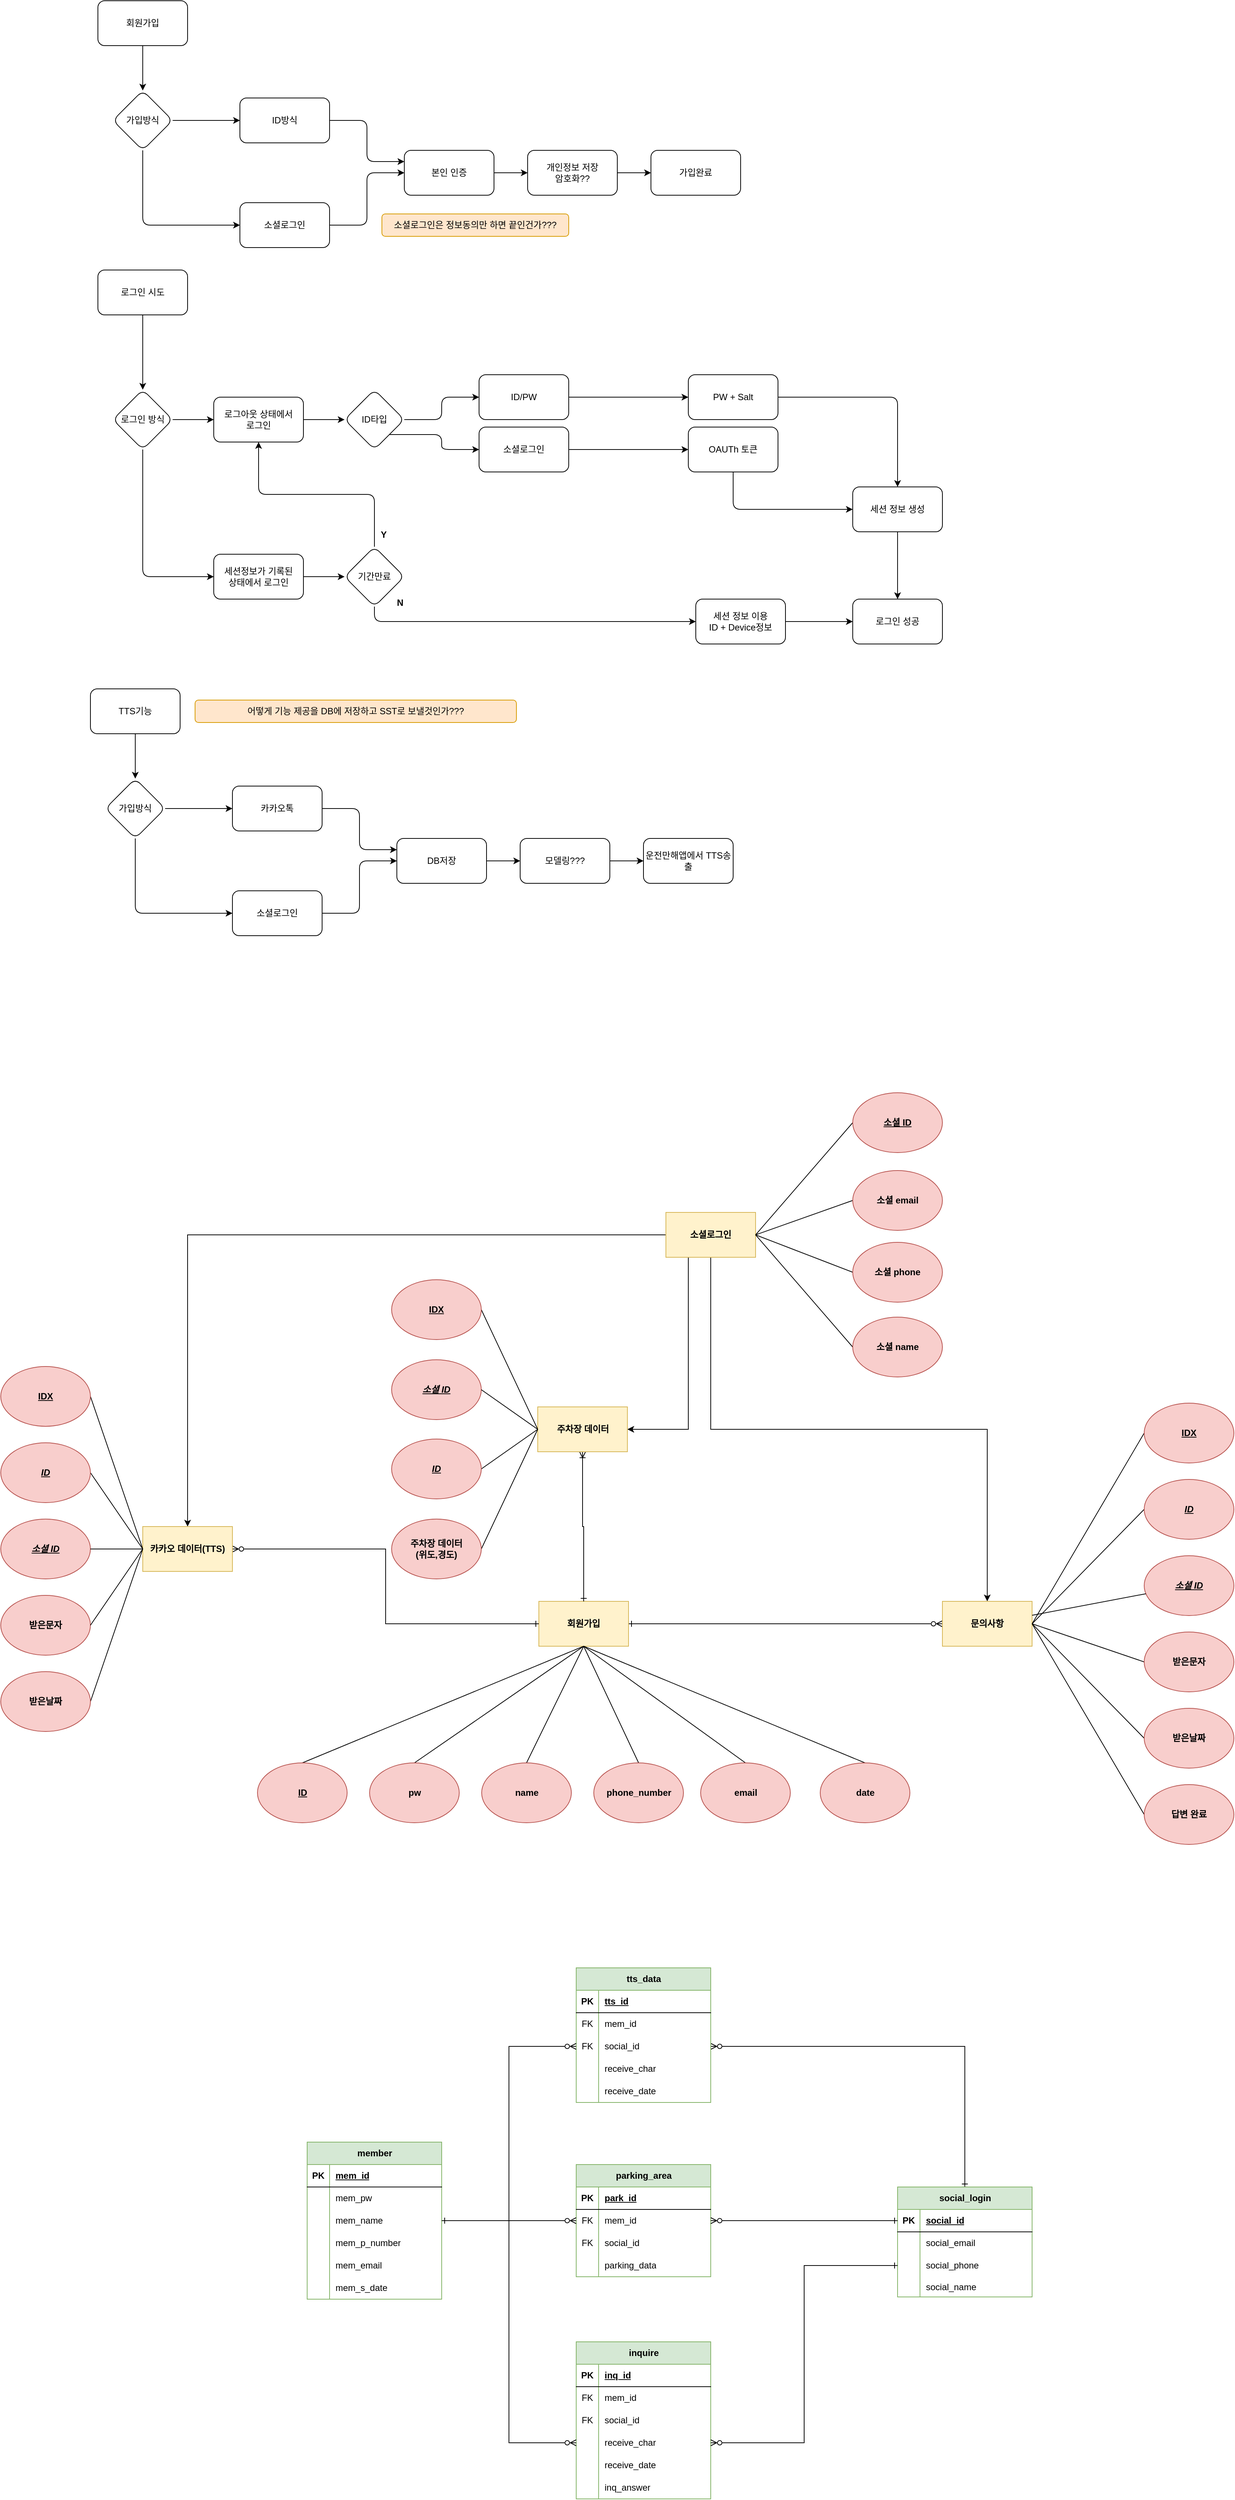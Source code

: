<mxfile version="22.0.8" type="github">
  <diagram name="페이지-1" id="nFBD9s6tWVsPTREDaRuK">
    <mxGraphModel dx="2675" dy="1047" grid="1" gridSize="10" guides="1" tooltips="1" connect="1" arrows="1" fold="1" page="1" pageScale="1" pageWidth="827" pageHeight="1169" math="0" shadow="0">
      <root>
        <mxCell id="0" />
        <mxCell id="1" parent="0" />
        <mxCell id="dYJ-gj-vIqTjsobfaYEh-63" value="" style="group" parent="1" vertex="1" connectable="0">
          <mxGeometry x="20" y="390" width="1130" height="500" as="geometry" />
        </mxCell>
        <mxCell id="dYJ-gj-vIqTjsobfaYEh-23" value="로그인 시도" style="rounded=1;whiteSpace=wrap;html=1;" parent="dYJ-gj-vIqTjsobfaYEh-63" vertex="1">
          <mxGeometry width="120" height="60" as="geometry" />
        </mxCell>
        <mxCell id="dYJ-gj-vIqTjsobfaYEh-24" value="ID타입" style="rhombus;whiteSpace=wrap;html=1;rounded=1;" parent="dYJ-gj-vIqTjsobfaYEh-63" vertex="1">
          <mxGeometry x="330" y="160" width="80" height="80" as="geometry" />
        </mxCell>
        <mxCell id="dYJ-gj-vIqTjsobfaYEh-45" style="edgeStyle=orthogonalEdgeStyle;rounded=1;orthogonalLoop=1;jettySize=auto;html=1;exitX=1;exitY=0.5;exitDx=0;exitDy=0;entryX=0;entryY=0.5;entryDx=0;entryDy=0;" parent="dYJ-gj-vIqTjsobfaYEh-63" source="dYJ-gj-vIqTjsobfaYEh-25" target="dYJ-gj-vIqTjsobfaYEh-24" edge="1">
          <mxGeometry relative="1" as="geometry" />
        </mxCell>
        <mxCell id="dYJ-gj-vIqTjsobfaYEh-25" value="로그아웃 상태에서 &lt;br&gt;로그인" style="rounded=1;whiteSpace=wrap;html=1;" parent="dYJ-gj-vIqTjsobfaYEh-63" vertex="1">
          <mxGeometry x="155" y="170" width="120" height="60" as="geometry" />
        </mxCell>
        <mxCell id="dYJ-gj-vIqTjsobfaYEh-26" value="세션정보가 기록된&lt;br&gt;상태에서 로그인" style="rounded=1;whiteSpace=wrap;html=1;" parent="dYJ-gj-vIqTjsobfaYEh-63" vertex="1">
          <mxGeometry x="155" y="380" width="120" height="60" as="geometry" />
        </mxCell>
        <mxCell id="dYJ-gj-vIqTjsobfaYEh-43" style="edgeStyle=orthogonalEdgeStyle;rounded=1;orthogonalLoop=1;jettySize=auto;html=1;exitX=1;exitY=0.5;exitDx=0;exitDy=0;entryX=0;entryY=0.5;entryDx=0;entryDy=0;" parent="dYJ-gj-vIqTjsobfaYEh-63" source="dYJ-gj-vIqTjsobfaYEh-27" target="dYJ-gj-vIqTjsobfaYEh-25" edge="1">
          <mxGeometry relative="1" as="geometry" />
        </mxCell>
        <mxCell id="dYJ-gj-vIqTjsobfaYEh-44" style="edgeStyle=orthogonalEdgeStyle;rounded=1;orthogonalLoop=1;jettySize=auto;html=1;exitX=0.5;exitY=1;exitDx=0;exitDy=0;entryX=0;entryY=0.5;entryDx=0;entryDy=0;" parent="dYJ-gj-vIqTjsobfaYEh-63" source="dYJ-gj-vIqTjsobfaYEh-27" target="dYJ-gj-vIqTjsobfaYEh-26" edge="1">
          <mxGeometry relative="1" as="geometry" />
        </mxCell>
        <mxCell id="dYJ-gj-vIqTjsobfaYEh-27" value="로그인 방식" style="rhombus;whiteSpace=wrap;html=1;rounded=1;" parent="dYJ-gj-vIqTjsobfaYEh-63" vertex="1">
          <mxGeometry x="20" y="160" width="80" height="80" as="geometry" />
        </mxCell>
        <mxCell id="dYJ-gj-vIqTjsobfaYEh-42" style="edgeStyle=orthogonalEdgeStyle;rounded=1;orthogonalLoop=1;jettySize=auto;html=1;exitX=0.5;exitY=1;exitDx=0;exitDy=0;entryX=0.5;entryY=0;entryDx=0;entryDy=0;" parent="dYJ-gj-vIqTjsobfaYEh-63" source="dYJ-gj-vIqTjsobfaYEh-23" target="dYJ-gj-vIqTjsobfaYEh-27" edge="1">
          <mxGeometry relative="1" as="geometry" />
        </mxCell>
        <mxCell id="dYJ-gj-vIqTjsobfaYEh-47" style="edgeStyle=orthogonalEdgeStyle;rounded=1;orthogonalLoop=1;jettySize=auto;html=1;exitX=0.5;exitY=0;exitDx=0;exitDy=0;entryX=0.5;entryY=1;entryDx=0;entryDy=0;" parent="dYJ-gj-vIqTjsobfaYEh-63" source="dYJ-gj-vIqTjsobfaYEh-30" target="dYJ-gj-vIqTjsobfaYEh-25" edge="1">
          <mxGeometry relative="1" as="geometry" />
        </mxCell>
        <mxCell id="dYJ-gj-vIqTjsobfaYEh-30" value="기간만료" style="rhombus;whiteSpace=wrap;html=1;rounded=1;" parent="dYJ-gj-vIqTjsobfaYEh-63" vertex="1">
          <mxGeometry x="330" y="370" width="80" height="80" as="geometry" />
        </mxCell>
        <mxCell id="dYJ-gj-vIqTjsobfaYEh-46" style="edgeStyle=orthogonalEdgeStyle;rounded=1;orthogonalLoop=1;jettySize=auto;html=1;exitX=1;exitY=0.5;exitDx=0;exitDy=0;entryX=0;entryY=0.5;entryDx=0;entryDy=0;" parent="dYJ-gj-vIqTjsobfaYEh-63" source="dYJ-gj-vIqTjsobfaYEh-26" target="dYJ-gj-vIqTjsobfaYEh-30" edge="1">
          <mxGeometry relative="1" as="geometry" />
        </mxCell>
        <mxCell id="dYJ-gj-vIqTjsobfaYEh-31" value="ID/PW" style="rounded=1;whiteSpace=wrap;html=1;" parent="dYJ-gj-vIqTjsobfaYEh-63" vertex="1">
          <mxGeometry x="510" y="140" width="120" height="60" as="geometry" />
        </mxCell>
        <mxCell id="dYJ-gj-vIqTjsobfaYEh-53" style="edgeStyle=orthogonalEdgeStyle;rounded=1;orthogonalLoop=1;jettySize=auto;html=1;exitX=1;exitY=0.5;exitDx=0;exitDy=0;entryX=0;entryY=0.5;entryDx=0;entryDy=0;" parent="dYJ-gj-vIqTjsobfaYEh-63" source="dYJ-gj-vIqTjsobfaYEh-24" target="dYJ-gj-vIqTjsobfaYEh-31" edge="1">
          <mxGeometry relative="1" as="geometry" />
        </mxCell>
        <mxCell id="dYJ-gj-vIqTjsobfaYEh-34" value="소셜로그인" style="rounded=1;whiteSpace=wrap;html=1;" parent="dYJ-gj-vIqTjsobfaYEh-63" vertex="1">
          <mxGeometry x="510" y="210" width="120" height="60" as="geometry" />
        </mxCell>
        <mxCell id="dYJ-gj-vIqTjsobfaYEh-54" style="edgeStyle=orthogonalEdgeStyle;rounded=1;orthogonalLoop=1;jettySize=auto;html=1;exitX=1;exitY=1;exitDx=0;exitDy=0;entryX=0;entryY=0.5;entryDx=0;entryDy=0;" parent="dYJ-gj-vIqTjsobfaYEh-63" source="dYJ-gj-vIqTjsobfaYEh-24" target="dYJ-gj-vIqTjsobfaYEh-34" edge="1">
          <mxGeometry relative="1" as="geometry" />
        </mxCell>
        <mxCell id="dYJ-gj-vIqTjsobfaYEh-35" value="OAUTh 토큰" style="rounded=1;whiteSpace=wrap;html=1;" parent="dYJ-gj-vIqTjsobfaYEh-63" vertex="1">
          <mxGeometry x="790" y="210" width="120" height="60" as="geometry" />
        </mxCell>
        <mxCell id="dYJ-gj-vIqTjsobfaYEh-56" style="edgeStyle=orthogonalEdgeStyle;rounded=1;orthogonalLoop=1;jettySize=auto;html=1;exitX=1;exitY=0.5;exitDx=0;exitDy=0;entryX=0;entryY=0.5;entryDx=0;entryDy=0;" parent="dYJ-gj-vIqTjsobfaYEh-63" source="dYJ-gj-vIqTjsobfaYEh-34" target="dYJ-gj-vIqTjsobfaYEh-35" edge="1">
          <mxGeometry relative="1" as="geometry" />
        </mxCell>
        <mxCell id="dYJ-gj-vIqTjsobfaYEh-36" value="PW + Salt" style="rounded=1;whiteSpace=wrap;html=1;" parent="dYJ-gj-vIqTjsobfaYEh-63" vertex="1">
          <mxGeometry x="790" y="140" width="120" height="60" as="geometry" />
        </mxCell>
        <mxCell id="dYJ-gj-vIqTjsobfaYEh-55" style="edgeStyle=orthogonalEdgeStyle;rounded=1;orthogonalLoop=1;jettySize=auto;html=1;exitX=1;exitY=0.5;exitDx=0;exitDy=0;entryX=0;entryY=0.5;entryDx=0;entryDy=0;" parent="dYJ-gj-vIqTjsobfaYEh-63" source="dYJ-gj-vIqTjsobfaYEh-31" target="dYJ-gj-vIqTjsobfaYEh-36" edge="1">
          <mxGeometry relative="1" as="geometry" />
        </mxCell>
        <mxCell id="dYJ-gj-vIqTjsobfaYEh-37" value="세션 정보 생성" style="rounded=1;whiteSpace=wrap;html=1;" parent="dYJ-gj-vIqTjsobfaYEh-63" vertex="1">
          <mxGeometry x="1010" y="290" width="120" height="60" as="geometry" />
        </mxCell>
        <mxCell id="dYJ-gj-vIqTjsobfaYEh-58" style="edgeStyle=orthogonalEdgeStyle;rounded=1;orthogonalLoop=1;jettySize=auto;html=1;exitX=0.5;exitY=1;exitDx=0;exitDy=0;entryX=0;entryY=0.5;entryDx=0;entryDy=0;" parent="dYJ-gj-vIqTjsobfaYEh-63" source="dYJ-gj-vIqTjsobfaYEh-35" target="dYJ-gj-vIqTjsobfaYEh-37" edge="1">
          <mxGeometry relative="1" as="geometry" />
        </mxCell>
        <mxCell id="dYJ-gj-vIqTjsobfaYEh-57" style="edgeStyle=orthogonalEdgeStyle;rounded=1;orthogonalLoop=1;jettySize=auto;html=1;exitX=1;exitY=0.5;exitDx=0;exitDy=0;" parent="dYJ-gj-vIqTjsobfaYEh-63" source="dYJ-gj-vIqTjsobfaYEh-36" target="dYJ-gj-vIqTjsobfaYEh-37" edge="1">
          <mxGeometry relative="1" as="geometry" />
        </mxCell>
        <mxCell id="dYJ-gj-vIqTjsobfaYEh-39" value="세션 정보 이용&lt;br&gt;ID + Device정보" style="rounded=1;whiteSpace=wrap;html=1;" parent="dYJ-gj-vIqTjsobfaYEh-63" vertex="1">
          <mxGeometry x="800" y="440" width="120" height="60" as="geometry" />
        </mxCell>
        <mxCell id="dYJ-gj-vIqTjsobfaYEh-52" style="edgeStyle=orthogonalEdgeStyle;rounded=1;orthogonalLoop=1;jettySize=auto;html=1;exitX=0.5;exitY=1;exitDx=0;exitDy=0;entryX=0;entryY=0.5;entryDx=0;entryDy=0;" parent="dYJ-gj-vIqTjsobfaYEh-63" source="dYJ-gj-vIqTjsobfaYEh-30" target="dYJ-gj-vIqTjsobfaYEh-39" edge="1">
          <mxGeometry relative="1" as="geometry" />
        </mxCell>
        <mxCell id="dYJ-gj-vIqTjsobfaYEh-41" value="로그인 성공" style="rounded=1;whiteSpace=wrap;html=1;" parent="dYJ-gj-vIqTjsobfaYEh-63" vertex="1">
          <mxGeometry x="1010" y="440" width="120" height="60" as="geometry" />
        </mxCell>
        <mxCell id="dYJ-gj-vIqTjsobfaYEh-62" style="edgeStyle=orthogonalEdgeStyle;rounded=0;orthogonalLoop=1;jettySize=auto;html=1;exitX=0.5;exitY=1;exitDx=0;exitDy=0;entryX=0.5;entryY=0;entryDx=0;entryDy=0;" parent="dYJ-gj-vIqTjsobfaYEh-63" source="dYJ-gj-vIqTjsobfaYEh-37" target="dYJ-gj-vIqTjsobfaYEh-41" edge="1">
          <mxGeometry relative="1" as="geometry" />
        </mxCell>
        <mxCell id="dYJ-gj-vIqTjsobfaYEh-61" style="edgeStyle=orthogonalEdgeStyle;rounded=0;orthogonalLoop=1;jettySize=auto;html=1;exitX=1;exitY=0.5;exitDx=0;exitDy=0;entryX=0;entryY=0.5;entryDx=0;entryDy=0;" parent="dYJ-gj-vIqTjsobfaYEh-63" source="dYJ-gj-vIqTjsobfaYEh-39" target="dYJ-gj-vIqTjsobfaYEh-41" edge="1">
          <mxGeometry relative="1" as="geometry" />
        </mxCell>
        <mxCell id="dYJ-gj-vIqTjsobfaYEh-50" value="Y" style="text;html=1;align=center;verticalAlign=middle;resizable=0;points=[];autosize=1;strokeColor=none;fillColor=none;fontStyle=1;rounded=1;" parent="dYJ-gj-vIqTjsobfaYEh-63" vertex="1">
          <mxGeometry x="367" y="339" width="30" height="30" as="geometry" />
        </mxCell>
        <mxCell id="dYJ-gj-vIqTjsobfaYEh-51" value="N" style="text;html=1;align=center;verticalAlign=middle;resizable=0;points=[];autosize=1;strokeColor=none;fillColor=none;fontStyle=1;rounded=1;" parent="dYJ-gj-vIqTjsobfaYEh-63" vertex="1">
          <mxGeometry x="389" y="430" width="30" height="30" as="geometry" />
        </mxCell>
        <mxCell id="dYJ-gj-vIqTjsobfaYEh-64" value="" style="group" parent="1" vertex="1" connectable="0">
          <mxGeometry x="20" y="30" width="860" height="330" as="geometry" />
        </mxCell>
        <mxCell id="dYJ-gj-vIqTjsobfaYEh-1" value="회원가입" style="rounded=1;whiteSpace=wrap;html=1;" parent="dYJ-gj-vIqTjsobfaYEh-64" vertex="1">
          <mxGeometry width="120" height="60" as="geometry" />
        </mxCell>
        <mxCell id="dYJ-gj-vIqTjsobfaYEh-2" value="가입방식" style="rhombus;whiteSpace=wrap;html=1;rounded=1;" parent="dYJ-gj-vIqTjsobfaYEh-64" vertex="1">
          <mxGeometry x="20" y="120" width="80" height="80" as="geometry" />
        </mxCell>
        <mxCell id="dYJ-gj-vIqTjsobfaYEh-12" style="edgeStyle=orthogonalEdgeStyle;rounded=1;orthogonalLoop=1;jettySize=auto;html=1;exitX=0.5;exitY=1;exitDx=0;exitDy=0;" parent="dYJ-gj-vIqTjsobfaYEh-64" source="dYJ-gj-vIqTjsobfaYEh-1" target="dYJ-gj-vIqTjsobfaYEh-2" edge="1">
          <mxGeometry relative="1" as="geometry" />
        </mxCell>
        <mxCell id="dYJ-gj-vIqTjsobfaYEh-3" value="ID방식" style="rounded=1;whiteSpace=wrap;html=1;" parent="dYJ-gj-vIqTjsobfaYEh-64" vertex="1">
          <mxGeometry x="190" y="130" width="120" height="60" as="geometry" />
        </mxCell>
        <mxCell id="dYJ-gj-vIqTjsobfaYEh-13" style="edgeStyle=orthogonalEdgeStyle;rounded=1;orthogonalLoop=1;jettySize=auto;html=1;exitX=1;exitY=0.5;exitDx=0;exitDy=0;entryX=0;entryY=0.5;entryDx=0;entryDy=0;" parent="dYJ-gj-vIqTjsobfaYEh-64" source="dYJ-gj-vIqTjsobfaYEh-2" target="dYJ-gj-vIqTjsobfaYEh-3" edge="1">
          <mxGeometry relative="1" as="geometry" />
        </mxCell>
        <mxCell id="dYJ-gj-vIqTjsobfaYEh-4" value="소셜로그인" style="rounded=1;whiteSpace=wrap;html=1;" parent="dYJ-gj-vIqTjsobfaYEh-64" vertex="1">
          <mxGeometry x="190" y="270" width="120" height="60" as="geometry" />
        </mxCell>
        <mxCell id="dYJ-gj-vIqTjsobfaYEh-14" style="edgeStyle=orthogonalEdgeStyle;rounded=1;orthogonalLoop=1;jettySize=auto;html=1;exitX=0.5;exitY=1;exitDx=0;exitDy=0;entryX=0;entryY=0.5;entryDx=0;entryDy=0;" parent="dYJ-gj-vIqTjsobfaYEh-64" source="dYJ-gj-vIqTjsobfaYEh-2" target="dYJ-gj-vIqTjsobfaYEh-4" edge="1">
          <mxGeometry relative="1" as="geometry" />
        </mxCell>
        <mxCell id="dYJ-gj-vIqTjsobfaYEh-5" value="본인 인증" style="rounded=1;whiteSpace=wrap;html=1;" parent="dYJ-gj-vIqTjsobfaYEh-64" vertex="1">
          <mxGeometry x="410" y="200" width="120" height="60" as="geometry" />
        </mxCell>
        <mxCell id="dYJ-gj-vIqTjsobfaYEh-15" style="edgeStyle=orthogonalEdgeStyle;rounded=1;orthogonalLoop=1;jettySize=auto;html=1;exitX=1;exitY=0.5;exitDx=0;exitDy=0;entryX=0;entryY=0.25;entryDx=0;entryDy=0;" parent="dYJ-gj-vIqTjsobfaYEh-64" source="dYJ-gj-vIqTjsobfaYEh-3" target="dYJ-gj-vIqTjsobfaYEh-5" edge="1">
          <mxGeometry relative="1" as="geometry" />
        </mxCell>
        <mxCell id="dYJ-gj-vIqTjsobfaYEh-16" style="edgeStyle=orthogonalEdgeStyle;rounded=1;orthogonalLoop=1;jettySize=auto;html=1;exitX=1;exitY=0.5;exitDx=0;exitDy=0;entryX=0;entryY=0.5;entryDx=0;entryDy=0;" parent="dYJ-gj-vIqTjsobfaYEh-64" source="dYJ-gj-vIqTjsobfaYEh-4" target="dYJ-gj-vIqTjsobfaYEh-5" edge="1">
          <mxGeometry relative="1" as="geometry" />
        </mxCell>
        <mxCell id="dYJ-gj-vIqTjsobfaYEh-6" value="개인정보 저장&lt;br&gt;암호화??" style="rounded=1;whiteSpace=wrap;html=1;" parent="dYJ-gj-vIqTjsobfaYEh-64" vertex="1">
          <mxGeometry x="575" y="200" width="120" height="60" as="geometry" />
        </mxCell>
        <mxCell id="dYJ-gj-vIqTjsobfaYEh-17" style="edgeStyle=orthogonalEdgeStyle;rounded=1;orthogonalLoop=1;jettySize=auto;html=1;exitX=1;exitY=0.5;exitDx=0;exitDy=0;entryX=0;entryY=0.5;entryDx=0;entryDy=0;" parent="dYJ-gj-vIqTjsobfaYEh-64" source="dYJ-gj-vIqTjsobfaYEh-5" target="dYJ-gj-vIqTjsobfaYEh-6" edge="1">
          <mxGeometry relative="1" as="geometry" />
        </mxCell>
        <mxCell id="dYJ-gj-vIqTjsobfaYEh-7" value="가입완료" style="rounded=1;whiteSpace=wrap;html=1;" parent="dYJ-gj-vIqTjsobfaYEh-64" vertex="1">
          <mxGeometry x="740" y="200" width="120" height="60" as="geometry" />
        </mxCell>
        <mxCell id="dYJ-gj-vIqTjsobfaYEh-18" style="edgeStyle=orthogonalEdgeStyle;rounded=1;orthogonalLoop=1;jettySize=auto;html=1;exitX=1;exitY=0.5;exitDx=0;exitDy=0;entryX=0;entryY=0.5;entryDx=0;entryDy=0;" parent="dYJ-gj-vIqTjsobfaYEh-64" source="dYJ-gj-vIqTjsobfaYEh-6" target="dYJ-gj-vIqTjsobfaYEh-7" edge="1">
          <mxGeometry relative="1" as="geometry" />
        </mxCell>
        <mxCell id="dYJ-gj-vIqTjsobfaYEh-8" style="edgeStyle=orthogonalEdgeStyle;rounded=1;orthogonalLoop=1;jettySize=auto;html=1;exitX=0.5;exitY=1;exitDx=0;exitDy=0;" parent="dYJ-gj-vIqTjsobfaYEh-64" source="dYJ-gj-vIqTjsobfaYEh-6" target="dYJ-gj-vIqTjsobfaYEh-6" edge="1">
          <mxGeometry relative="1" as="geometry" />
        </mxCell>
        <mxCell id="dYJ-gj-vIqTjsobfaYEh-19" value="소셜로그인은 정보동의만 하면 끝인건가???" style="text;html=1;strokeColor=#d79b00;fillColor=#ffe6cc;align=center;verticalAlign=middle;whiteSpace=wrap;rounded=1;" parent="dYJ-gj-vIqTjsobfaYEh-64" vertex="1">
          <mxGeometry x="380" y="285" width="250" height="30" as="geometry" />
        </mxCell>
        <mxCell id="FpqyPyuLQlU0UKHhYTCx-2" value="TTS기능" style="rounded=1;whiteSpace=wrap;html=1;" parent="1" vertex="1">
          <mxGeometry x="10" y="950" width="120" height="60" as="geometry" />
        </mxCell>
        <mxCell id="FpqyPyuLQlU0UKHhYTCx-3" value="가입방식" style="rhombus;whiteSpace=wrap;html=1;rounded=1;" parent="1" vertex="1">
          <mxGeometry x="30" y="1070" width="80" height="80" as="geometry" />
        </mxCell>
        <mxCell id="FpqyPyuLQlU0UKHhYTCx-4" style="edgeStyle=orthogonalEdgeStyle;rounded=1;orthogonalLoop=1;jettySize=auto;html=1;exitX=0.5;exitY=1;exitDx=0;exitDy=0;" parent="1" source="FpqyPyuLQlU0UKHhYTCx-2" target="FpqyPyuLQlU0UKHhYTCx-3" edge="1">
          <mxGeometry relative="1" as="geometry" />
        </mxCell>
        <mxCell id="FpqyPyuLQlU0UKHhYTCx-5" value="카카오톡" style="rounded=1;whiteSpace=wrap;html=1;" parent="1" vertex="1">
          <mxGeometry x="200" y="1080" width="120" height="60" as="geometry" />
        </mxCell>
        <mxCell id="FpqyPyuLQlU0UKHhYTCx-6" style="edgeStyle=orthogonalEdgeStyle;rounded=1;orthogonalLoop=1;jettySize=auto;html=1;exitX=1;exitY=0.5;exitDx=0;exitDy=0;entryX=0;entryY=0.5;entryDx=0;entryDy=0;" parent="1" source="FpqyPyuLQlU0UKHhYTCx-3" target="FpqyPyuLQlU0UKHhYTCx-5" edge="1">
          <mxGeometry relative="1" as="geometry" />
        </mxCell>
        <mxCell id="FpqyPyuLQlU0UKHhYTCx-7" value="소셜로그인" style="rounded=1;whiteSpace=wrap;html=1;" parent="1" vertex="1">
          <mxGeometry x="200" y="1220" width="120" height="60" as="geometry" />
        </mxCell>
        <mxCell id="FpqyPyuLQlU0UKHhYTCx-8" style="edgeStyle=orthogonalEdgeStyle;rounded=1;orthogonalLoop=1;jettySize=auto;html=1;exitX=0.5;exitY=1;exitDx=0;exitDy=0;entryX=0;entryY=0.5;entryDx=0;entryDy=0;" parent="1" source="FpqyPyuLQlU0UKHhYTCx-3" target="FpqyPyuLQlU0UKHhYTCx-7" edge="1">
          <mxGeometry relative="1" as="geometry" />
        </mxCell>
        <mxCell id="FpqyPyuLQlU0UKHhYTCx-9" value="DB저장" style="rounded=1;whiteSpace=wrap;html=1;" parent="1" vertex="1">
          <mxGeometry x="420" y="1150" width="120" height="60" as="geometry" />
        </mxCell>
        <mxCell id="FpqyPyuLQlU0UKHhYTCx-10" style="edgeStyle=orthogonalEdgeStyle;rounded=1;orthogonalLoop=1;jettySize=auto;html=1;exitX=1;exitY=0.5;exitDx=0;exitDy=0;entryX=0;entryY=0.25;entryDx=0;entryDy=0;" parent="1" source="FpqyPyuLQlU0UKHhYTCx-5" target="FpqyPyuLQlU0UKHhYTCx-9" edge="1">
          <mxGeometry relative="1" as="geometry" />
        </mxCell>
        <mxCell id="FpqyPyuLQlU0UKHhYTCx-11" style="edgeStyle=orthogonalEdgeStyle;rounded=1;orthogonalLoop=1;jettySize=auto;html=1;exitX=1;exitY=0.5;exitDx=0;exitDy=0;entryX=0;entryY=0.5;entryDx=0;entryDy=0;" parent="1" source="FpqyPyuLQlU0UKHhYTCx-7" target="FpqyPyuLQlU0UKHhYTCx-9" edge="1">
          <mxGeometry relative="1" as="geometry" />
        </mxCell>
        <mxCell id="FpqyPyuLQlU0UKHhYTCx-12" value="모델링???" style="rounded=1;whiteSpace=wrap;html=1;" parent="1" vertex="1">
          <mxGeometry x="585" y="1150" width="120" height="60" as="geometry" />
        </mxCell>
        <mxCell id="FpqyPyuLQlU0UKHhYTCx-13" style="edgeStyle=orthogonalEdgeStyle;rounded=1;orthogonalLoop=1;jettySize=auto;html=1;exitX=1;exitY=0.5;exitDx=0;exitDy=0;entryX=0;entryY=0.5;entryDx=0;entryDy=0;" parent="1" source="FpqyPyuLQlU0UKHhYTCx-9" target="FpqyPyuLQlU0UKHhYTCx-12" edge="1">
          <mxGeometry relative="1" as="geometry" />
        </mxCell>
        <mxCell id="FpqyPyuLQlU0UKHhYTCx-14" value="운전만해앱에서 TTS송출" style="rounded=1;whiteSpace=wrap;html=1;" parent="1" vertex="1">
          <mxGeometry x="750" y="1150" width="120" height="60" as="geometry" />
        </mxCell>
        <mxCell id="FpqyPyuLQlU0UKHhYTCx-15" style="edgeStyle=orthogonalEdgeStyle;rounded=1;orthogonalLoop=1;jettySize=auto;html=1;exitX=1;exitY=0.5;exitDx=0;exitDy=0;entryX=0;entryY=0.5;entryDx=0;entryDy=0;" parent="1" source="FpqyPyuLQlU0UKHhYTCx-12" target="FpqyPyuLQlU0UKHhYTCx-14" edge="1">
          <mxGeometry relative="1" as="geometry" />
        </mxCell>
        <mxCell id="FpqyPyuLQlU0UKHhYTCx-16" style="edgeStyle=orthogonalEdgeStyle;rounded=1;orthogonalLoop=1;jettySize=auto;html=1;exitX=0.5;exitY=1;exitDx=0;exitDy=0;" parent="1" source="FpqyPyuLQlU0UKHhYTCx-12" target="FpqyPyuLQlU0UKHhYTCx-12" edge="1">
          <mxGeometry relative="1" as="geometry" />
        </mxCell>
        <mxCell id="FpqyPyuLQlU0UKHhYTCx-17" value="어떻게 기능 제공을 DB에 저장하고 SST로 보낼것인가???" style="text;html=1;strokeColor=#d79b00;fillColor=#ffe6cc;align=center;verticalAlign=middle;whiteSpace=wrap;rounded=1;" parent="1" vertex="1">
          <mxGeometry x="150" y="965" width="430" height="30" as="geometry" />
        </mxCell>
        <mxCell id="do47OvE6yfJh2-mmYVaZ-55" style="edgeStyle=orthogonalEdgeStyle;rounded=0;orthogonalLoop=1;jettySize=auto;html=1;exitX=1;exitY=0.5;exitDx=0;exitDy=0;entryX=0;entryY=0.5;entryDx=0;entryDy=0;endArrow=ERzeroToMany;endFill=0;startArrow=ERone;startFill=0;" edge="1" parent="1" source="do47OvE6yfJh2-mmYVaZ-19" target="do47OvE6yfJh2-mmYVaZ-22">
          <mxGeometry relative="1" as="geometry" />
        </mxCell>
        <mxCell id="do47OvE6yfJh2-mmYVaZ-19" value="회원가입" style="rounded=0;whiteSpace=wrap;html=1;fillColor=#fff2cc;strokeColor=#d6b656;fontStyle=1" vertex="1" parent="1">
          <mxGeometry x="610" y="2170" width="120" height="60" as="geometry" />
        </mxCell>
        <mxCell id="do47OvE6yfJh2-mmYVaZ-75" style="rounded=0;orthogonalLoop=1;jettySize=auto;html=1;exitX=0.5;exitY=0;exitDx=0;exitDy=0;entryX=0.5;entryY=1;entryDx=0;entryDy=0;endArrow=none;endFill=0;" edge="1" parent="1" source="do47OvE6yfJh2-mmYVaZ-28" target="do47OvE6yfJh2-mmYVaZ-19">
          <mxGeometry relative="1" as="geometry" />
        </mxCell>
        <mxCell id="do47OvE6yfJh2-mmYVaZ-28" value="ID" style="ellipse;whiteSpace=wrap;html=1;fillColor=#f8cecc;strokeColor=#b85450;fontStyle=5;flipV=1;flipH=0;" vertex="1" parent="1">
          <mxGeometry x="233.5" y="2386" width="120" height="80" as="geometry" />
        </mxCell>
        <mxCell id="do47OvE6yfJh2-mmYVaZ-77" style="rounded=0;orthogonalLoop=1;jettySize=auto;html=1;exitX=0.5;exitY=0;exitDx=0;exitDy=0;entryX=0.5;entryY=1;entryDx=0;entryDy=0;endArrow=none;endFill=0;" edge="1" parent="1" source="do47OvE6yfJh2-mmYVaZ-31" target="do47OvE6yfJh2-mmYVaZ-19">
          <mxGeometry relative="1" as="geometry" />
        </mxCell>
        <mxCell id="do47OvE6yfJh2-mmYVaZ-31" value="pw" style="ellipse;whiteSpace=wrap;html=1;fillColor=#f8cecc;strokeColor=#b85450;fontStyle=1;flipV=1;flipH=0;" vertex="1" parent="1">
          <mxGeometry x="383.5" y="2386" width="120" height="80" as="geometry" />
        </mxCell>
        <mxCell id="do47OvE6yfJh2-mmYVaZ-79" style="rounded=0;orthogonalLoop=1;jettySize=auto;html=1;exitX=0.5;exitY=0;exitDx=0;exitDy=0;entryX=0.5;entryY=1;entryDx=0;entryDy=0;endArrow=none;endFill=0;" edge="1" parent="1" source="do47OvE6yfJh2-mmYVaZ-32" target="do47OvE6yfJh2-mmYVaZ-19">
          <mxGeometry relative="1" as="geometry" />
        </mxCell>
        <mxCell id="do47OvE6yfJh2-mmYVaZ-32" value="name" style="ellipse;whiteSpace=wrap;html=1;fillColor=#f8cecc;strokeColor=#b85450;fontStyle=1;flipV=1;flipH=0;" vertex="1" parent="1">
          <mxGeometry x="533.5" y="2386" width="120" height="80" as="geometry" />
        </mxCell>
        <mxCell id="do47OvE6yfJh2-mmYVaZ-80" style="rounded=0;orthogonalLoop=1;jettySize=auto;html=1;exitX=0.5;exitY=0;exitDx=0;exitDy=0;entryX=0.5;entryY=1;entryDx=0;entryDy=0;endArrow=none;endFill=0;" edge="1" parent="1" source="do47OvE6yfJh2-mmYVaZ-33" target="do47OvE6yfJh2-mmYVaZ-19">
          <mxGeometry relative="1" as="geometry" />
        </mxCell>
        <mxCell id="do47OvE6yfJh2-mmYVaZ-33" value="phone_number" style="ellipse;whiteSpace=wrap;html=1;fillColor=#f8cecc;strokeColor=#b85450;fontStyle=1;flipV=1;flipH=0;" vertex="1" parent="1">
          <mxGeometry x="683.5" y="2386" width="120" height="80" as="geometry" />
        </mxCell>
        <mxCell id="do47OvE6yfJh2-mmYVaZ-81" style="rounded=0;orthogonalLoop=1;jettySize=auto;html=1;exitX=0.5;exitY=0;exitDx=0;exitDy=0;entryX=0.5;entryY=1;entryDx=0;entryDy=0;endArrow=none;endFill=0;" edge="1" parent="1" source="do47OvE6yfJh2-mmYVaZ-34" target="do47OvE6yfJh2-mmYVaZ-19">
          <mxGeometry relative="1" as="geometry" />
        </mxCell>
        <mxCell id="do47OvE6yfJh2-mmYVaZ-34" value="email" style="ellipse;whiteSpace=wrap;html=1;fillColor=#f8cecc;strokeColor=#b85450;fontStyle=1;flipV=1;flipH=0;" vertex="1" parent="1">
          <mxGeometry x="826.5" y="2386" width="120" height="80" as="geometry" />
        </mxCell>
        <mxCell id="do47OvE6yfJh2-mmYVaZ-82" style="rounded=0;orthogonalLoop=1;jettySize=auto;html=1;exitX=0.5;exitY=0;exitDx=0;exitDy=0;entryX=0.5;entryY=1;entryDx=0;entryDy=0;endArrow=none;endFill=0;" edge="1" parent="1" source="do47OvE6yfJh2-mmYVaZ-35" target="do47OvE6yfJh2-mmYVaZ-19">
          <mxGeometry relative="1" as="geometry" />
        </mxCell>
        <mxCell id="do47OvE6yfJh2-mmYVaZ-35" value="date" style="ellipse;whiteSpace=wrap;html=1;fillColor=#f8cecc;strokeColor=#b85450;fontStyle=1;flipV=1;flipH=0;" vertex="1" parent="1">
          <mxGeometry x="986.5" y="2386" width="120" height="80" as="geometry" />
        </mxCell>
        <mxCell id="do47OvE6yfJh2-mmYVaZ-66" style="edgeStyle=orthogonalEdgeStyle;rounded=0;orthogonalLoop=1;jettySize=auto;html=1;exitX=0.5;exitY=1;exitDx=0;exitDy=0;entryX=0.5;entryY=0;entryDx=0;entryDy=0;startArrow=ERoneToMany;startFill=0;endArrow=ERone;endFill=0;" edge="1" parent="1" source="do47OvE6yfJh2-mmYVaZ-21" target="do47OvE6yfJh2-mmYVaZ-19">
          <mxGeometry relative="1" as="geometry" />
        </mxCell>
        <mxCell id="do47OvE6yfJh2-mmYVaZ-67" style="edgeStyle=orthogonalEdgeStyle;rounded=0;orthogonalLoop=1;jettySize=auto;html=1;exitX=1;exitY=0.5;exitDx=0;exitDy=0;entryX=0;entryY=0.5;entryDx=0;entryDy=0;startArrow=ERzeroToMany;startFill=0;endArrow=ERone;endFill=0;" edge="1" parent="1" source="do47OvE6yfJh2-mmYVaZ-20" target="do47OvE6yfJh2-mmYVaZ-19">
          <mxGeometry relative="1" as="geometry" />
        </mxCell>
        <mxCell id="do47OvE6yfJh2-mmYVaZ-88" style="edgeStyle=orthogonalEdgeStyle;rounded=0;orthogonalLoop=1;jettySize=auto;html=1;exitX=0;exitY=0.5;exitDx=0;exitDy=0;entryX=0.5;entryY=0;entryDx=0;entryDy=0;" edge="1" parent="1" source="do47OvE6yfJh2-mmYVaZ-23" target="do47OvE6yfJh2-mmYVaZ-20">
          <mxGeometry relative="1" as="geometry" />
        </mxCell>
        <mxCell id="do47OvE6yfJh2-mmYVaZ-89" style="edgeStyle=orthogonalEdgeStyle;rounded=0;orthogonalLoop=1;jettySize=auto;html=1;exitX=0.25;exitY=1;exitDx=0;exitDy=0;entryX=1;entryY=0.5;entryDx=0;entryDy=0;" edge="1" parent="1" source="do47OvE6yfJh2-mmYVaZ-23" target="do47OvE6yfJh2-mmYVaZ-21">
          <mxGeometry relative="1" as="geometry" />
        </mxCell>
        <mxCell id="do47OvE6yfJh2-mmYVaZ-90" style="edgeStyle=orthogonalEdgeStyle;rounded=0;orthogonalLoop=1;jettySize=auto;html=1;exitX=0.5;exitY=1;exitDx=0;exitDy=0;entryX=0.5;entryY=0;entryDx=0;entryDy=0;" edge="1" parent="1" source="do47OvE6yfJh2-mmYVaZ-23" target="do47OvE6yfJh2-mmYVaZ-22">
          <mxGeometry relative="1" as="geometry" />
        </mxCell>
        <mxCell id="do47OvE6yfJh2-mmYVaZ-93" value="" style="group" vertex="1" connectable="0" parent="1">
          <mxGeometry x="-110" y="1856" width="310" height="488" as="geometry" />
        </mxCell>
        <mxCell id="do47OvE6yfJh2-mmYVaZ-91" value="&lt;i&gt;소셜 ID&lt;/i&gt;" style="ellipse;whiteSpace=wrap;html=1;fillColor=#f8cecc;strokeColor=#b85450;fontStyle=5;flipV=0;" vertex="1" parent="do47OvE6yfJh2-mmYVaZ-93">
          <mxGeometry y="204" width="120" height="80" as="geometry" />
        </mxCell>
        <mxCell id="do47OvE6yfJh2-mmYVaZ-20" value="카카오 데이터(TTS)" style="rounded=0;whiteSpace=wrap;html=1;fillColor=#fff2cc;strokeColor=#d6b656;fontStyle=1" vertex="1" parent="do47OvE6yfJh2-mmYVaZ-93">
          <mxGeometry x="190" y="214" width="120" height="60" as="geometry" />
        </mxCell>
        <mxCell id="do47OvE6yfJh2-mmYVaZ-92" style="rounded=0;orthogonalLoop=1;jettySize=auto;html=1;exitX=1;exitY=0.5;exitDx=0;exitDy=0;entryX=0;entryY=0.5;entryDx=0;entryDy=0;endArrow=none;endFill=0;" edge="1" parent="do47OvE6yfJh2-mmYVaZ-93" source="do47OvE6yfJh2-mmYVaZ-91" target="do47OvE6yfJh2-mmYVaZ-20">
          <mxGeometry relative="1" as="geometry" />
        </mxCell>
        <mxCell id="do47OvE6yfJh2-mmYVaZ-57" style="rounded=0;orthogonalLoop=1;jettySize=auto;html=1;exitX=1;exitY=0.5;exitDx=0;exitDy=0;entryX=0;entryY=0.5;entryDx=0;entryDy=0;endArrow=none;endFill=0;" edge="1" parent="do47OvE6yfJh2-mmYVaZ-93" source="do47OvE6yfJh2-mmYVaZ-37" target="do47OvE6yfJh2-mmYVaZ-20">
          <mxGeometry relative="1" as="geometry" />
        </mxCell>
        <mxCell id="do47OvE6yfJh2-mmYVaZ-37" value="IDX" style="ellipse;whiteSpace=wrap;html=1;fillColor=#f8cecc;strokeColor=#b85450;fontStyle=5;flipV=0;" vertex="1" parent="do47OvE6yfJh2-mmYVaZ-93">
          <mxGeometry width="120" height="80" as="geometry" />
        </mxCell>
        <mxCell id="do47OvE6yfJh2-mmYVaZ-58" style="rounded=0;orthogonalLoop=1;jettySize=auto;html=1;exitX=1;exitY=0.5;exitDx=0;exitDy=0;entryX=0;entryY=0.5;entryDx=0;entryDy=0;endArrow=none;endFill=0;" edge="1" parent="do47OvE6yfJh2-mmYVaZ-93" source="do47OvE6yfJh2-mmYVaZ-38" target="do47OvE6yfJh2-mmYVaZ-20">
          <mxGeometry relative="1" as="geometry" />
        </mxCell>
        <mxCell id="do47OvE6yfJh2-mmYVaZ-38" value="&lt;i&gt;&lt;u&gt;ID&lt;/u&gt;&lt;/i&gt;" style="ellipse;whiteSpace=wrap;html=1;fillColor=#f8cecc;strokeColor=#b85450;fontStyle=1;flipV=0;" vertex="1" parent="do47OvE6yfJh2-mmYVaZ-93">
          <mxGeometry y="102" width="120" height="80" as="geometry" />
        </mxCell>
        <mxCell id="do47OvE6yfJh2-mmYVaZ-39" value="받은문자" style="ellipse;whiteSpace=wrap;html=1;fillColor=#f8cecc;strokeColor=#b85450;fontStyle=1;flipV=0;" vertex="1" parent="do47OvE6yfJh2-mmYVaZ-93">
          <mxGeometry y="306" width="120" height="80" as="geometry" />
        </mxCell>
        <mxCell id="do47OvE6yfJh2-mmYVaZ-60" style="rounded=0;orthogonalLoop=1;jettySize=auto;html=1;exitX=1;exitY=0.5;exitDx=0;exitDy=0;entryX=0;entryY=0.5;entryDx=0;entryDy=0;endArrow=none;endFill=0;" edge="1" parent="do47OvE6yfJh2-mmYVaZ-93" source="do47OvE6yfJh2-mmYVaZ-40" target="do47OvE6yfJh2-mmYVaZ-20">
          <mxGeometry relative="1" as="geometry" />
        </mxCell>
        <mxCell id="do47OvE6yfJh2-mmYVaZ-40" value="받은날짜" style="ellipse;whiteSpace=wrap;html=1;fillColor=#f8cecc;strokeColor=#b85450;fontStyle=1;flipV=0;" vertex="1" parent="do47OvE6yfJh2-mmYVaZ-93">
          <mxGeometry y="408" width="120" height="80" as="geometry" />
        </mxCell>
        <mxCell id="do47OvE6yfJh2-mmYVaZ-59" style="rounded=0;orthogonalLoop=1;jettySize=auto;html=1;exitX=1;exitY=0.5;exitDx=0;exitDy=0;entryX=0;entryY=0.5;entryDx=0;entryDy=0;endArrow=none;endFill=0;" edge="1" parent="do47OvE6yfJh2-mmYVaZ-93" source="do47OvE6yfJh2-mmYVaZ-39" target="do47OvE6yfJh2-mmYVaZ-20">
          <mxGeometry relative="1" as="geometry">
            <mxPoint x="170" y="294" as="sourcePoint" />
            <mxPoint x="210" y="354" as="targetPoint" />
          </mxGeometry>
        </mxCell>
        <mxCell id="do47OvE6yfJh2-mmYVaZ-98" value="" style="group" vertex="1" connectable="0" parent="1">
          <mxGeometry x="413" y="1740" width="315.5" height="400" as="geometry" />
        </mxCell>
        <mxCell id="do47OvE6yfJh2-mmYVaZ-94" value="&lt;i&gt;소셜 ID&lt;/i&gt;" style="ellipse;whiteSpace=wrap;html=1;fillColor=#f8cecc;strokeColor=#b85450;fontStyle=5;flipV=0;" vertex="1" parent="do47OvE6yfJh2-mmYVaZ-98">
          <mxGeometry y="107" width="120" height="80" as="geometry" />
        </mxCell>
        <mxCell id="do47OvE6yfJh2-mmYVaZ-21" value="주차장 데이터" style="rounded=0;whiteSpace=wrap;html=1;fillColor=#fff2cc;strokeColor=#d6b656;fontStyle=1" vertex="1" parent="do47OvE6yfJh2-mmYVaZ-98">
          <mxGeometry x="195.5" y="170" width="120" height="60" as="geometry" />
        </mxCell>
        <mxCell id="do47OvE6yfJh2-mmYVaZ-97" style="rounded=0;orthogonalLoop=1;jettySize=auto;html=1;exitX=1;exitY=0.5;exitDx=0;exitDy=0;entryX=0;entryY=0.5;entryDx=0;entryDy=0;endArrow=none;endFill=0;" edge="1" parent="do47OvE6yfJh2-mmYVaZ-98" source="do47OvE6yfJh2-mmYVaZ-94" target="do47OvE6yfJh2-mmYVaZ-21">
          <mxGeometry relative="1" as="geometry" />
        </mxCell>
        <mxCell id="do47OvE6yfJh2-mmYVaZ-62" style="rounded=0;orthogonalLoop=1;jettySize=auto;html=1;exitX=1;exitY=0.5;exitDx=0;exitDy=0;entryX=0;entryY=0.5;entryDx=0;entryDy=0;endArrow=none;endFill=0;" edge="1" parent="do47OvE6yfJh2-mmYVaZ-98" source="do47OvE6yfJh2-mmYVaZ-42" target="do47OvE6yfJh2-mmYVaZ-21">
          <mxGeometry relative="1" as="geometry" />
        </mxCell>
        <mxCell id="do47OvE6yfJh2-mmYVaZ-42" value="IDX" style="ellipse;whiteSpace=wrap;html=1;fillColor=#f8cecc;strokeColor=#b85450;fontStyle=5;flipV=1;" vertex="1" parent="do47OvE6yfJh2-mmYVaZ-98">
          <mxGeometry width="120" height="80" as="geometry" />
        </mxCell>
        <mxCell id="do47OvE6yfJh2-mmYVaZ-63" style="rounded=0;orthogonalLoop=1;jettySize=auto;html=1;exitX=1;exitY=0.5;exitDx=0;exitDy=0;entryX=0;entryY=0.5;entryDx=0;entryDy=0;startArrow=none;startFill=0;endArrow=none;endFill=0;" edge="1" parent="do47OvE6yfJh2-mmYVaZ-98" source="do47OvE6yfJh2-mmYVaZ-43" target="do47OvE6yfJh2-mmYVaZ-21">
          <mxGeometry relative="1" as="geometry" />
        </mxCell>
        <mxCell id="do47OvE6yfJh2-mmYVaZ-43" value="&lt;i&gt;&lt;u&gt;ID&lt;/u&gt;&lt;/i&gt;" style="ellipse;whiteSpace=wrap;html=1;fillColor=#f8cecc;strokeColor=#b85450;fontStyle=1;flipV=1;" vertex="1" parent="do47OvE6yfJh2-mmYVaZ-98">
          <mxGeometry y="213" width="120" height="80" as="geometry" />
        </mxCell>
        <mxCell id="do47OvE6yfJh2-mmYVaZ-64" style="rounded=0;orthogonalLoop=1;jettySize=auto;html=1;exitX=1;exitY=0.5;exitDx=0;exitDy=0;entryX=0;entryY=0.5;entryDx=0;entryDy=0;startArrow=none;startFill=0;endArrow=none;endFill=0;" edge="1" parent="do47OvE6yfJh2-mmYVaZ-98" source="do47OvE6yfJh2-mmYVaZ-44" target="do47OvE6yfJh2-mmYVaZ-21">
          <mxGeometry relative="1" as="geometry" />
        </mxCell>
        <mxCell id="do47OvE6yfJh2-mmYVaZ-44" value="주차장 데이터&lt;br&gt;(위도,경도)" style="ellipse;whiteSpace=wrap;html=1;fillColor=#f8cecc;strokeColor=#b85450;fontStyle=1;flipV=1;" vertex="1" parent="do47OvE6yfJh2-mmYVaZ-98">
          <mxGeometry y="320" width="120" height="80" as="geometry" />
        </mxCell>
        <mxCell id="do47OvE6yfJh2-mmYVaZ-100" value="" style="group" vertex="1" connectable="0" parent="1">
          <mxGeometry x="1150" y="1905" width="390" height="590" as="geometry" />
        </mxCell>
        <mxCell id="do47OvE6yfJh2-mmYVaZ-95" value="&lt;i&gt;소셜 ID&lt;/i&gt;" style="ellipse;whiteSpace=wrap;html=1;fillColor=#f8cecc;strokeColor=#b85450;fontStyle=5;flipV=0;" vertex="1" parent="do47OvE6yfJh2-mmYVaZ-100">
          <mxGeometry x="270" y="204" width="120" height="80" as="geometry" />
        </mxCell>
        <mxCell id="do47OvE6yfJh2-mmYVaZ-22" value="문의사항" style="rounded=0;whiteSpace=wrap;html=1;fillColor=#fff2cc;strokeColor=#d6b656;fontStyle=1" vertex="1" parent="do47OvE6yfJh2-mmYVaZ-100">
          <mxGeometry y="265" width="120" height="60" as="geometry" />
        </mxCell>
        <mxCell id="do47OvE6yfJh2-mmYVaZ-99" value="" style="rounded=0;orthogonalLoop=1;jettySize=auto;html=1;endArrow=none;endFill=0;" edge="1" parent="do47OvE6yfJh2-mmYVaZ-100" source="do47OvE6yfJh2-mmYVaZ-95" target="do47OvE6yfJh2-mmYVaZ-22">
          <mxGeometry relative="1" as="geometry" />
        </mxCell>
        <mxCell id="do47OvE6yfJh2-mmYVaZ-68" style="rounded=0;orthogonalLoop=1;jettySize=auto;html=1;exitX=0;exitY=0.5;exitDx=0;exitDy=0;entryX=1;entryY=0.5;entryDx=0;entryDy=0;endArrow=none;endFill=0;" edge="1" parent="do47OvE6yfJh2-mmYVaZ-100" source="do47OvE6yfJh2-mmYVaZ-45" target="do47OvE6yfJh2-mmYVaZ-22">
          <mxGeometry relative="1" as="geometry" />
        </mxCell>
        <mxCell id="do47OvE6yfJh2-mmYVaZ-45" value="IDX" style="ellipse;whiteSpace=wrap;html=1;fillColor=#f8cecc;strokeColor=#b85450;fontStyle=5;flipV=1;" vertex="1" parent="do47OvE6yfJh2-mmYVaZ-100">
          <mxGeometry x="270" width="120" height="80" as="geometry" />
        </mxCell>
        <mxCell id="do47OvE6yfJh2-mmYVaZ-70" style="rounded=0;orthogonalLoop=1;jettySize=auto;html=1;exitX=0;exitY=0.5;exitDx=0;exitDy=0;entryX=1;entryY=0.5;entryDx=0;entryDy=0;endArrow=none;endFill=0;" edge="1" parent="do47OvE6yfJh2-mmYVaZ-100" source="do47OvE6yfJh2-mmYVaZ-46" target="do47OvE6yfJh2-mmYVaZ-22">
          <mxGeometry relative="1" as="geometry" />
        </mxCell>
        <mxCell id="do47OvE6yfJh2-mmYVaZ-46" value="&lt;i&gt;&lt;u&gt;ID&lt;/u&gt;&lt;/i&gt;" style="ellipse;whiteSpace=wrap;html=1;fillColor=#f8cecc;strokeColor=#b85450;fontStyle=1;flipV=1;" vertex="1" parent="do47OvE6yfJh2-mmYVaZ-100">
          <mxGeometry x="270" y="102" width="120" height="80" as="geometry" />
        </mxCell>
        <mxCell id="do47OvE6yfJh2-mmYVaZ-71" style="rounded=0;orthogonalLoop=1;jettySize=auto;html=1;exitX=0;exitY=0.5;exitDx=0;exitDy=0;entryX=1;entryY=0.5;entryDx=0;entryDy=0;endArrow=none;endFill=0;" edge="1" parent="do47OvE6yfJh2-mmYVaZ-100" source="do47OvE6yfJh2-mmYVaZ-47" target="do47OvE6yfJh2-mmYVaZ-22">
          <mxGeometry relative="1" as="geometry" />
        </mxCell>
        <mxCell id="do47OvE6yfJh2-mmYVaZ-47" value="받은문자" style="ellipse;whiteSpace=wrap;html=1;fillColor=#f8cecc;strokeColor=#b85450;fontStyle=1;flipV=1;" vertex="1" parent="do47OvE6yfJh2-mmYVaZ-100">
          <mxGeometry x="270" y="306" width="120" height="80" as="geometry" />
        </mxCell>
        <mxCell id="do47OvE6yfJh2-mmYVaZ-72" style="rounded=0;orthogonalLoop=1;jettySize=auto;html=1;exitX=0;exitY=0.5;exitDx=0;exitDy=0;entryX=1;entryY=0.5;entryDx=0;entryDy=0;endArrow=none;endFill=0;" edge="1" parent="do47OvE6yfJh2-mmYVaZ-100" source="do47OvE6yfJh2-mmYVaZ-48" target="do47OvE6yfJh2-mmYVaZ-22">
          <mxGeometry relative="1" as="geometry" />
        </mxCell>
        <mxCell id="do47OvE6yfJh2-mmYVaZ-48" value="받은날짜" style="ellipse;whiteSpace=wrap;html=1;fillColor=#f8cecc;strokeColor=#b85450;fontStyle=1;flipV=1;" vertex="1" parent="do47OvE6yfJh2-mmYVaZ-100">
          <mxGeometry x="270" y="408" width="120" height="80" as="geometry" />
        </mxCell>
        <mxCell id="do47OvE6yfJh2-mmYVaZ-73" style="rounded=0;orthogonalLoop=1;jettySize=auto;html=1;exitX=0;exitY=0.5;exitDx=0;exitDy=0;entryX=1;entryY=0.5;entryDx=0;entryDy=0;endArrow=none;endFill=0;" edge="1" parent="do47OvE6yfJh2-mmYVaZ-100" source="do47OvE6yfJh2-mmYVaZ-49" target="do47OvE6yfJh2-mmYVaZ-22">
          <mxGeometry relative="1" as="geometry" />
        </mxCell>
        <mxCell id="do47OvE6yfJh2-mmYVaZ-49" value="답변 완료" style="ellipse;whiteSpace=wrap;html=1;fillColor=#f8cecc;strokeColor=#b85450;fontStyle=1;flipV=1;" vertex="1" parent="do47OvE6yfJh2-mmYVaZ-100">
          <mxGeometry x="270" y="510" width="120" height="80" as="geometry" />
        </mxCell>
        <mxCell id="do47OvE6yfJh2-mmYVaZ-104" value="" style="group" vertex="1" connectable="0" parent="1">
          <mxGeometry x="780" y="1490" width="370" height="380" as="geometry" />
        </mxCell>
        <mxCell id="do47OvE6yfJh2-mmYVaZ-23" value="소셜로그인" style="rounded=0;whiteSpace=wrap;html=1;fillColor=#fff2cc;strokeColor=#d6b656;fontStyle=1;container=0;" vertex="1" parent="do47OvE6yfJh2-mmYVaZ-104">
          <mxGeometry y="160" width="120" height="60" as="geometry" />
        </mxCell>
        <mxCell id="do47OvE6yfJh2-mmYVaZ-83" style="rounded=0;orthogonalLoop=1;jettySize=auto;html=1;exitX=0;exitY=0.5;exitDx=0;exitDy=0;entryX=1;entryY=0.5;entryDx=0;entryDy=0;endArrow=none;endFill=0;" edge="1" parent="do47OvE6yfJh2-mmYVaZ-104" source="do47OvE6yfJh2-mmYVaZ-24" target="do47OvE6yfJh2-mmYVaZ-23">
          <mxGeometry relative="1" as="geometry" />
        </mxCell>
        <mxCell id="do47OvE6yfJh2-mmYVaZ-84" style="rounded=0;orthogonalLoop=1;jettySize=auto;html=1;exitX=0;exitY=0.5;exitDx=0;exitDy=0;entryX=1;entryY=0.5;entryDx=0;entryDy=0;endArrow=none;endFill=0;" edge="1" parent="do47OvE6yfJh2-mmYVaZ-104" source="do47OvE6yfJh2-mmYVaZ-25" target="do47OvE6yfJh2-mmYVaZ-23">
          <mxGeometry relative="1" as="geometry" />
        </mxCell>
        <mxCell id="do47OvE6yfJh2-mmYVaZ-85" style="rounded=0;orthogonalLoop=1;jettySize=auto;html=1;exitX=0;exitY=0.5;exitDx=0;exitDy=0;entryX=1;entryY=0.5;entryDx=0;entryDy=0;endArrow=none;endFill=0;" edge="1" parent="do47OvE6yfJh2-mmYVaZ-104" source="do47OvE6yfJh2-mmYVaZ-26" target="do47OvE6yfJh2-mmYVaZ-23">
          <mxGeometry relative="1" as="geometry" />
        </mxCell>
        <mxCell id="do47OvE6yfJh2-mmYVaZ-86" style="rounded=0;orthogonalLoop=1;jettySize=auto;html=1;exitX=0;exitY=0.5;exitDx=0;exitDy=0;entryX=1;entryY=0.5;entryDx=0;entryDy=0;endArrow=none;endFill=0;" edge="1" parent="do47OvE6yfJh2-mmYVaZ-104" source="do47OvE6yfJh2-mmYVaZ-27" target="do47OvE6yfJh2-mmYVaZ-23">
          <mxGeometry relative="1" as="geometry" />
        </mxCell>
        <mxCell id="do47OvE6yfJh2-mmYVaZ-103" value="" style="group" vertex="1" connectable="0" parent="do47OvE6yfJh2-mmYVaZ-104">
          <mxGeometry x="250" width="120" height="380" as="geometry" />
        </mxCell>
        <mxCell id="do47OvE6yfJh2-mmYVaZ-24" value="소셜 ID" style="ellipse;whiteSpace=wrap;html=1;fillColor=#f8cecc;strokeColor=#b85450;fontStyle=5;container=0;" vertex="1" parent="do47OvE6yfJh2-mmYVaZ-103">
          <mxGeometry width="120" height="80" as="geometry" />
        </mxCell>
        <mxCell id="do47OvE6yfJh2-mmYVaZ-25" value="소셜 email" style="ellipse;whiteSpace=wrap;html=1;fillColor=#f8cecc;strokeColor=#b85450;fontStyle=1;container=0;" vertex="1" parent="do47OvE6yfJh2-mmYVaZ-103">
          <mxGeometry y="104" width="120" height="80" as="geometry" />
        </mxCell>
        <mxCell id="do47OvE6yfJh2-mmYVaZ-26" value="소셜 phone" style="ellipse;whiteSpace=wrap;html=1;fillColor=#f8cecc;strokeColor=#b85450;fontStyle=1;container=0;" vertex="1" parent="do47OvE6yfJh2-mmYVaZ-103">
          <mxGeometry y="200" width="120" height="80" as="geometry" />
        </mxCell>
        <mxCell id="do47OvE6yfJh2-mmYVaZ-27" value="소셜 name" style="ellipse;whiteSpace=wrap;html=1;fillColor=#f8cecc;strokeColor=#b85450;fontStyle=1;container=0;" vertex="1" parent="do47OvE6yfJh2-mmYVaZ-103">
          <mxGeometry y="300" width="120" height="80" as="geometry" />
        </mxCell>
        <mxCell id="do47OvE6yfJh2-mmYVaZ-105" value="member" style="shape=table;startSize=30;container=1;collapsible=1;childLayout=tableLayout;fixedRows=1;rowLines=0;fontStyle=1;align=center;resizeLast=1;html=1;fillColor=#d5e8d4;strokeColor=#82b366;" vertex="1" parent="1">
          <mxGeometry x="300" y="2893" width="180" height="210" as="geometry" />
        </mxCell>
        <mxCell id="do47OvE6yfJh2-mmYVaZ-106" value="" style="shape=tableRow;horizontal=0;startSize=0;swimlaneHead=0;swimlaneBody=0;fillColor=none;collapsible=0;dropTarget=0;points=[[0,0.5],[1,0.5]];portConstraint=eastwest;top=0;left=0;right=0;bottom=1;" vertex="1" parent="do47OvE6yfJh2-mmYVaZ-105">
          <mxGeometry y="30" width="180" height="30" as="geometry" />
        </mxCell>
        <mxCell id="do47OvE6yfJh2-mmYVaZ-107" value="PK" style="shape=partialRectangle;connectable=0;fillColor=none;top=0;left=0;bottom=0;right=0;fontStyle=1;overflow=hidden;whiteSpace=wrap;html=1;" vertex="1" parent="do47OvE6yfJh2-mmYVaZ-106">
          <mxGeometry width="30" height="30" as="geometry">
            <mxRectangle width="30" height="30" as="alternateBounds" />
          </mxGeometry>
        </mxCell>
        <mxCell id="do47OvE6yfJh2-mmYVaZ-108" value="mem_id" style="shape=partialRectangle;connectable=0;fillColor=none;top=0;left=0;bottom=0;right=0;align=left;spacingLeft=6;fontStyle=5;overflow=hidden;whiteSpace=wrap;html=1;" vertex="1" parent="do47OvE6yfJh2-mmYVaZ-106">
          <mxGeometry x="30" width="150" height="30" as="geometry">
            <mxRectangle width="150" height="30" as="alternateBounds" />
          </mxGeometry>
        </mxCell>
        <mxCell id="do47OvE6yfJh2-mmYVaZ-109" value="" style="shape=tableRow;horizontal=0;startSize=0;swimlaneHead=0;swimlaneBody=0;fillColor=none;collapsible=0;dropTarget=0;points=[[0,0.5],[1,0.5]];portConstraint=eastwest;top=0;left=0;right=0;bottom=0;" vertex="1" parent="do47OvE6yfJh2-mmYVaZ-105">
          <mxGeometry y="60" width="180" height="30" as="geometry" />
        </mxCell>
        <mxCell id="do47OvE6yfJh2-mmYVaZ-110" value="" style="shape=partialRectangle;connectable=0;fillColor=none;top=0;left=0;bottom=0;right=0;editable=1;overflow=hidden;whiteSpace=wrap;html=1;" vertex="1" parent="do47OvE6yfJh2-mmYVaZ-109">
          <mxGeometry width="30" height="30" as="geometry">
            <mxRectangle width="30" height="30" as="alternateBounds" />
          </mxGeometry>
        </mxCell>
        <mxCell id="do47OvE6yfJh2-mmYVaZ-111" value="mem_pw" style="shape=partialRectangle;connectable=0;fillColor=none;top=0;left=0;bottom=0;right=0;align=left;spacingLeft=6;overflow=hidden;whiteSpace=wrap;html=1;" vertex="1" parent="do47OvE6yfJh2-mmYVaZ-109">
          <mxGeometry x="30" width="150" height="30" as="geometry">
            <mxRectangle width="150" height="30" as="alternateBounds" />
          </mxGeometry>
        </mxCell>
        <mxCell id="do47OvE6yfJh2-mmYVaZ-112" value="" style="shape=tableRow;horizontal=0;startSize=0;swimlaneHead=0;swimlaneBody=0;fillColor=none;collapsible=0;dropTarget=0;points=[[0,0.5],[1,0.5]];portConstraint=eastwest;top=0;left=0;right=0;bottom=0;" vertex="1" parent="do47OvE6yfJh2-mmYVaZ-105">
          <mxGeometry y="90" width="180" height="30" as="geometry" />
        </mxCell>
        <mxCell id="do47OvE6yfJh2-mmYVaZ-113" value="" style="shape=partialRectangle;connectable=0;fillColor=none;top=0;left=0;bottom=0;right=0;editable=1;overflow=hidden;whiteSpace=wrap;html=1;" vertex="1" parent="do47OvE6yfJh2-mmYVaZ-112">
          <mxGeometry width="30" height="30" as="geometry">
            <mxRectangle width="30" height="30" as="alternateBounds" />
          </mxGeometry>
        </mxCell>
        <mxCell id="do47OvE6yfJh2-mmYVaZ-114" value="mem_name" style="shape=partialRectangle;connectable=0;fillColor=none;top=0;left=0;bottom=0;right=0;align=left;spacingLeft=6;overflow=hidden;whiteSpace=wrap;html=1;" vertex="1" parent="do47OvE6yfJh2-mmYVaZ-112">
          <mxGeometry x="30" width="150" height="30" as="geometry">
            <mxRectangle width="150" height="30" as="alternateBounds" />
          </mxGeometry>
        </mxCell>
        <mxCell id="do47OvE6yfJh2-mmYVaZ-115" value="" style="shape=tableRow;horizontal=0;startSize=0;swimlaneHead=0;swimlaneBody=0;fillColor=none;collapsible=0;dropTarget=0;points=[[0,0.5],[1,0.5]];portConstraint=eastwest;top=0;left=0;right=0;bottom=0;" vertex="1" parent="do47OvE6yfJh2-mmYVaZ-105">
          <mxGeometry y="120" width="180" height="30" as="geometry" />
        </mxCell>
        <mxCell id="do47OvE6yfJh2-mmYVaZ-116" value="" style="shape=partialRectangle;connectable=0;fillColor=none;top=0;left=0;bottom=0;right=0;editable=1;overflow=hidden;whiteSpace=wrap;html=1;" vertex="1" parent="do47OvE6yfJh2-mmYVaZ-115">
          <mxGeometry width="30" height="30" as="geometry">
            <mxRectangle width="30" height="30" as="alternateBounds" />
          </mxGeometry>
        </mxCell>
        <mxCell id="do47OvE6yfJh2-mmYVaZ-117" value="mem_p_number" style="shape=partialRectangle;connectable=0;fillColor=none;top=0;left=0;bottom=0;right=0;align=left;spacingLeft=6;overflow=hidden;whiteSpace=wrap;html=1;" vertex="1" parent="do47OvE6yfJh2-mmYVaZ-115">
          <mxGeometry x="30" width="150" height="30" as="geometry">
            <mxRectangle width="150" height="30" as="alternateBounds" />
          </mxGeometry>
        </mxCell>
        <mxCell id="do47OvE6yfJh2-mmYVaZ-118" style="shape=tableRow;horizontal=0;startSize=0;swimlaneHead=0;swimlaneBody=0;fillColor=none;collapsible=0;dropTarget=0;points=[[0,0.5],[1,0.5]];portConstraint=eastwest;top=0;left=0;right=0;bottom=0;" vertex="1" parent="do47OvE6yfJh2-mmYVaZ-105">
          <mxGeometry y="150" width="180" height="30" as="geometry" />
        </mxCell>
        <mxCell id="do47OvE6yfJh2-mmYVaZ-119" style="shape=partialRectangle;connectable=0;fillColor=none;top=0;left=0;bottom=0;right=0;editable=1;overflow=hidden;whiteSpace=wrap;html=1;" vertex="1" parent="do47OvE6yfJh2-mmYVaZ-118">
          <mxGeometry width="30" height="30" as="geometry">
            <mxRectangle width="30" height="30" as="alternateBounds" />
          </mxGeometry>
        </mxCell>
        <mxCell id="do47OvE6yfJh2-mmYVaZ-120" value="mem_email" style="shape=partialRectangle;connectable=0;fillColor=none;top=0;left=0;bottom=0;right=0;align=left;spacingLeft=6;overflow=hidden;whiteSpace=wrap;html=1;" vertex="1" parent="do47OvE6yfJh2-mmYVaZ-118">
          <mxGeometry x="30" width="150" height="30" as="geometry">
            <mxRectangle width="150" height="30" as="alternateBounds" />
          </mxGeometry>
        </mxCell>
        <mxCell id="do47OvE6yfJh2-mmYVaZ-121" style="shape=tableRow;horizontal=0;startSize=0;swimlaneHead=0;swimlaneBody=0;fillColor=none;collapsible=0;dropTarget=0;points=[[0,0.5],[1,0.5]];portConstraint=eastwest;top=0;left=0;right=0;bottom=0;" vertex="1" parent="do47OvE6yfJh2-mmYVaZ-105">
          <mxGeometry y="180" width="180" height="30" as="geometry" />
        </mxCell>
        <mxCell id="do47OvE6yfJh2-mmYVaZ-122" style="shape=partialRectangle;connectable=0;fillColor=none;top=0;left=0;bottom=0;right=0;editable=1;overflow=hidden;whiteSpace=wrap;html=1;" vertex="1" parent="do47OvE6yfJh2-mmYVaZ-121">
          <mxGeometry width="30" height="30" as="geometry">
            <mxRectangle width="30" height="30" as="alternateBounds" />
          </mxGeometry>
        </mxCell>
        <mxCell id="do47OvE6yfJh2-mmYVaZ-123" value="mem_s_date" style="shape=partialRectangle;connectable=0;fillColor=none;top=0;left=0;bottom=0;right=0;align=left;spacingLeft=6;overflow=hidden;whiteSpace=wrap;html=1;" vertex="1" parent="do47OvE6yfJh2-mmYVaZ-121">
          <mxGeometry x="30" width="150" height="30" as="geometry">
            <mxRectangle width="150" height="30" as="alternateBounds" />
          </mxGeometry>
        </mxCell>
        <mxCell id="do47OvE6yfJh2-mmYVaZ-206" style="edgeStyle=orthogonalEdgeStyle;rounded=0;orthogonalLoop=1;jettySize=auto;html=1;exitX=0.5;exitY=0;exitDx=0;exitDy=0;entryX=1;entryY=0.5;entryDx=0;entryDy=0;endArrow=ERzeroToMany;endFill=0;startArrow=ERone;startFill=0;" edge="1" parent="1" source="do47OvE6yfJh2-mmYVaZ-127" target="do47OvE6yfJh2-mmYVaZ-153">
          <mxGeometry relative="1" as="geometry" />
        </mxCell>
        <mxCell id="do47OvE6yfJh2-mmYVaZ-127" value="social_login" style="shape=table;startSize=30;container=1;collapsible=1;childLayout=tableLayout;fixedRows=1;rowLines=0;fontStyle=1;align=center;resizeLast=1;html=1;fillColor=#d5e8d4;strokeColor=#82b366;" vertex="1" parent="1">
          <mxGeometry x="1090" y="2953" width="180" height="147" as="geometry" />
        </mxCell>
        <mxCell id="do47OvE6yfJh2-mmYVaZ-128" value="" style="shape=tableRow;horizontal=0;startSize=0;swimlaneHead=0;swimlaneBody=0;fillColor=none;collapsible=0;dropTarget=0;points=[[0,0.5],[1,0.5]];portConstraint=eastwest;top=0;left=0;right=0;bottom=1;" vertex="1" parent="do47OvE6yfJh2-mmYVaZ-127">
          <mxGeometry y="30" width="180" height="30" as="geometry" />
        </mxCell>
        <mxCell id="do47OvE6yfJh2-mmYVaZ-129" value="PK" style="shape=partialRectangle;connectable=0;fillColor=none;top=0;left=0;bottom=0;right=0;fontStyle=1;overflow=hidden;whiteSpace=wrap;html=1;" vertex="1" parent="do47OvE6yfJh2-mmYVaZ-128">
          <mxGeometry width="30" height="30" as="geometry">
            <mxRectangle width="30" height="30" as="alternateBounds" />
          </mxGeometry>
        </mxCell>
        <mxCell id="do47OvE6yfJh2-mmYVaZ-130" value="social_id" style="shape=partialRectangle;connectable=0;fillColor=none;top=0;left=0;bottom=0;right=0;align=left;spacingLeft=6;fontStyle=5;overflow=hidden;whiteSpace=wrap;html=1;" vertex="1" parent="do47OvE6yfJh2-mmYVaZ-128">
          <mxGeometry x="30" width="150" height="30" as="geometry">
            <mxRectangle width="150" height="30" as="alternateBounds" />
          </mxGeometry>
        </mxCell>
        <mxCell id="do47OvE6yfJh2-mmYVaZ-131" value="" style="shape=tableRow;horizontal=0;startSize=0;swimlaneHead=0;swimlaneBody=0;fillColor=none;collapsible=0;dropTarget=0;points=[[0,0.5],[1,0.5]];portConstraint=eastwest;top=0;left=0;right=0;bottom=0;" vertex="1" parent="do47OvE6yfJh2-mmYVaZ-127">
          <mxGeometry y="60" width="180" height="30" as="geometry" />
        </mxCell>
        <mxCell id="do47OvE6yfJh2-mmYVaZ-132" value="" style="shape=partialRectangle;connectable=0;fillColor=none;top=0;left=0;bottom=0;right=0;editable=1;overflow=hidden;whiteSpace=wrap;html=1;" vertex="1" parent="do47OvE6yfJh2-mmYVaZ-131">
          <mxGeometry width="30" height="30" as="geometry">
            <mxRectangle width="30" height="30" as="alternateBounds" />
          </mxGeometry>
        </mxCell>
        <mxCell id="do47OvE6yfJh2-mmYVaZ-133" value="social_email" style="shape=partialRectangle;connectable=0;fillColor=none;top=0;left=0;bottom=0;right=0;align=left;spacingLeft=6;overflow=hidden;whiteSpace=wrap;html=1;" vertex="1" parent="do47OvE6yfJh2-mmYVaZ-131">
          <mxGeometry x="30" width="150" height="30" as="geometry">
            <mxRectangle width="150" height="30" as="alternateBounds" />
          </mxGeometry>
        </mxCell>
        <mxCell id="do47OvE6yfJh2-mmYVaZ-134" value="" style="shape=tableRow;horizontal=0;startSize=0;swimlaneHead=0;swimlaneBody=0;fillColor=none;collapsible=0;dropTarget=0;points=[[0,0.5],[1,0.5]];portConstraint=eastwest;top=0;left=0;right=0;bottom=0;" vertex="1" parent="do47OvE6yfJh2-mmYVaZ-127">
          <mxGeometry y="90" width="180" height="30" as="geometry" />
        </mxCell>
        <mxCell id="do47OvE6yfJh2-mmYVaZ-135" value="" style="shape=partialRectangle;connectable=0;fillColor=none;top=0;left=0;bottom=0;right=0;editable=1;overflow=hidden;whiteSpace=wrap;html=1;" vertex="1" parent="do47OvE6yfJh2-mmYVaZ-134">
          <mxGeometry width="30" height="30" as="geometry">
            <mxRectangle width="30" height="30" as="alternateBounds" />
          </mxGeometry>
        </mxCell>
        <mxCell id="do47OvE6yfJh2-mmYVaZ-136" value="social_phone" style="shape=partialRectangle;connectable=0;fillColor=none;top=0;left=0;bottom=0;right=0;align=left;spacingLeft=6;overflow=hidden;whiteSpace=wrap;html=1;" vertex="1" parent="do47OvE6yfJh2-mmYVaZ-134">
          <mxGeometry x="30" width="150" height="30" as="geometry">
            <mxRectangle width="150" height="30" as="alternateBounds" />
          </mxGeometry>
        </mxCell>
        <mxCell id="do47OvE6yfJh2-mmYVaZ-137" value="" style="shape=tableRow;horizontal=0;startSize=0;swimlaneHead=0;swimlaneBody=0;fillColor=none;collapsible=0;dropTarget=0;points=[[0,0.5],[1,0.5]];portConstraint=eastwest;top=0;left=0;right=0;bottom=0;" vertex="1" parent="do47OvE6yfJh2-mmYVaZ-127">
          <mxGeometry y="120" width="180" height="27" as="geometry" />
        </mxCell>
        <mxCell id="do47OvE6yfJh2-mmYVaZ-138" value="" style="shape=partialRectangle;connectable=0;fillColor=none;top=0;left=0;bottom=0;right=0;editable=1;overflow=hidden;whiteSpace=wrap;html=1;" vertex="1" parent="do47OvE6yfJh2-mmYVaZ-137">
          <mxGeometry width="30" height="27" as="geometry">
            <mxRectangle width="30" height="27" as="alternateBounds" />
          </mxGeometry>
        </mxCell>
        <mxCell id="do47OvE6yfJh2-mmYVaZ-139" value="social_name" style="shape=partialRectangle;connectable=0;fillColor=none;top=0;left=0;bottom=0;right=0;align=left;spacingLeft=6;overflow=hidden;whiteSpace=wrap;html=1;" vertex="1" parent="do47OvE6yfJh2-mmYVaZ-137">
          <mxGeometry x="30" width="150" height="27" as="geometry">
            <mxRectangle width="150" height="27" as="alternateBounds" />
          </mxGeometry>
        </mxCell>
        <mxCell id="do47OvE6yfJh2-mmYVaZ-146" value="tts_data" style="shape=table;startSize=30;container=1;collapsible=1;childLayout=tableLayout;fixedRows=1;rowLines=0;fontStyle=1;align=center;resizeLast=1;html=1;fillColor=#d5e8d4;strokeColor=#82b366;" vertex="1" parent="1">
          <mxGeometry x="660" y="2660" width="180" height="180" as="geometry" />
        </mxCell>
        <mxCell id="do47OvE6yfJh2-mmYVaZ-147" value="" style="shape=tableRow;horizontal=0;startSize=0;swimlaneHead=0;swimlaneBody=0;fillColor=none;collapsible=0;dropTarget=0;points=[[0,0.5],[1,0.5]];portConstraint=eastwest;top=0;left=0;right=0;bottom=1;" vertex="1" parent="do47OvE6yfJh2-mmYVaZ-146">
          <mxGeometry y="30" width="180" height="30" as="geometry" />
        </mxCell>
        <mxCell id="do47OvE6yfJh2-mmYVaZ-148" value="PK" style="shape=partialRectangle;connectable=0;fillColor=none;top=0;left=0;bottom=0;right=0;fontStyle=1;overflow=hidden;whiteSpace=wrap;html=1;" vertex="1" parent="do47OvE6yfJh2-mmYVaZ-147">
          <mxGeometry width="30" height="30" as="geometry">
            <mxRectangle width="30" height="30" as="alternateBounds" />
          </mxGeometry>
        </mxCell>
        <mxCell id="do47OvE6yfJh2-mmYVaZ-149" value="tts_id" style="shape=partialRectangle;connectable=0;fillColor=none;top=0;left=0;bottom=0;right=0;align=left;spacingLeft=6;fontStyle=5;overflow=hidden;whiteSpace=wrap;html=1;" vertex="1" parent="do47OvE6yfJh2-mmYVaZ-147">
          <mxGeometry x="30" width="150" height="30" as="geometry">
            <mxRectangle width="150" height="30" as="alternateBounds" />
          </mxGeometry>
        </mxCell>
        <mxCell id="do47OvE6yfJh2-mmYVaZ-150" value="" style="shape=tableRow;horizontal=0;startSize=0;swimlaneHead=0;swimlaneBody=0;fillColor=none;collapsible=0;dropTarget=0;points=[[0,0.5],[1,0.5]];portConstraint=eastwest;top=0;left=0;right=0;bottom=0;" vertex="1" parent="do47OvE6yfJh2-mmYVaZ-146">
          <mxGeometry y="60" width="180" height="30" as="geometry" />
        </mxCell>
        <mxCell id="do47OvE6yfJh2-mmYVaZ-151" value="FK" style="shape=partialRectangle;connectable=0;fillColor=none;top=0;left=0;bottom=0;right=0;editable=1;overflow=hidden;whiteSpace=wrap;html=1;" vertex="1" parent="do47OvE6yfJh2-mmYVaZ-150">
          <mxGeometry width="30" height="30" as="geometry">
            <mxRectangle width="30" height="30" as="alternateBounds" />
          </mxGeometry>
        </mxCell>
        <mxCell id="do47OvE6yfJh2-mmYVaZ-152" value="mem_id" style="shape=partialRectangle;connectable=0;fillColor=none;top=0;left=0;bottom=0;right=0;align=left;spacingLeft=6;overflow=hidden;whiteSpace=wrap;html=1;" vertex="1" parent="do47OvE6yfJh2-mmYVaZ-150">
          <mxGeometry x="30" width="150" height="30" as="geometry">
            <mxRectangle width="150" height="30" as="alternateBounds" />
          </mxGeometry>
        </mxCell>
        <mxCell id="do47OvE6yfJh2-mmYVaZ-153" value="" style="shape=tableRow;horizontal=0;startSize=0;swimlaneHead=0;swimlaneBody=0;fillColor=none;collapsible=0;dropTarget=0;points=[[0,0.5],[1,0.5]];portConstraint=eastwest;top=0;left=0;right=0;bottom=0;" vertex="1" parent="do47OvE6yfJh2-mmYVaZ-146">
          <mxGeometry y="90" width="180" height="30" as="geometry" />
        </mxCell>
        <mxCell id="do47OvE6yfJh2-mmYVaZ-154" value="FK" style="shape=partialRectangle;connectable=0;fillColor=none;top=0;left=0;bottom=0;right=0;editable=1;overflow=hidden;whiteSpace=wrap;html=1;" vertex="1" parent="do47OvE6yfJh2-mmYVaZ-153">
          <mxGeometry width="30" height="30" as="geometry">
            <mxRectangle width="30" height="30" as="alternateBounds" />
          </mxGeometry>
        </mxCell>
        <mxCell id="do47OvE6yfJh2-mmYVaZ-155" value="social_id" style="shape=partialRectangle;connectable=0;fillColor=none;top=0;left=0;bottom=0;right=0;align=left;spacingLeft=6;overflow=hidden;whiteSpace=wrap;html=1;" vertex="1" parent="do47OvE6yfJh2-mmYVaZ-153">
          <mxGeometry x="30" width="150" height="30" as="geometry">
            <mxRectangle width="150" height="30" as="alternateBounds" />
          </mxGeometry>
        </mxCell>
        <mxCell id="do47OvE6yfJh2-mmYVaZ-156" value="" style="shape=tableRow;horizontal=0;startSize=0;swimlaneHead=0;swimlaneBody=0;fillColor=none;collapsible=0;dropTarget=0;points=[[0,0.5],[1,0.5]];portConstraint=eastwest;top=0;left=0;right=0;bottom=0;" vertex="1" parent="do47OvE6yfJh2-mmYVaZ-146">
          <mxGeometry y="120" width="180" height="30" as="geometry" />
        </mxCell>
        <mxCell id="do47OvE6yfJh2-mmYVaZ-157" value="" style="shape=partialRectangle;connectable=0;fillColor=none;top=0;left=0;bottom=0;right=0;editable=1;overflow=hidden;whiteSpace=wrap;html=1;" vertex="1" parent="do47OvE6yfJh2-mmYVaZ-156">
          <mxGeometry width="30" height="30" as="geometry">
            <mxRectangle width="30" height="30" as="alternateBounds" />
          </mxGeometry>
        </mxCell>
        <mxCell id="do47OvE6yfJh2-mmYVaZ-158" value="receive_char" style="shape=partialRectangle;connectable=0;fillColor=none;top=0;left=0;bottom=0;right=0;align=left;spacingLeft=6;overflow=hidden;whiteSpace=wrap;html=1;" vertex="1" parent="do47OvE6yfJh2-mmYVaZ-156">
          <mxGeometry x="30" width="150" height="30" as="geometry">
            <mxRectangle width="150" height="30" as="alternateBounds" />
          </mxGeometry>
        </mxCell>
        <mxCell id="do47OvE6yfJh2-mmYVaZ-175" style="shape=tableRow;horizontal=0;startSize=0;swimlaneHead=0;swimlaneBody=0;fillColor=none;collapsible=0;dropTarget=0;points=[[0,0.5],[1,0.5]];portConstraint=eastwest;top=0;left=0;right=0;bottom=0;" vertex="1" parent="do47OvE6yfJh2-mmYVaZ-146">
          <mxGeometry y="150" width="180" height="30" as="geometry" />
        </mxCell>
        <mxCell id="do47OvE6yfJh2-mmYVaZ-176" style="shape=partialRectangle;connectable=0;fillColor=none;top=0;left=0;bottom=0;right=0;editable=1;overflow=hidden;whiteSpace=wrap;html=1;" vertex="1" parent="do47OvE6yfJh2-mmYVaZ-175">
          <mxGeometry width="30" height="30" as="geometry">
            <mxRectangle width="30" height="30" as="alternateBounds" />
          </mxGeometry>
        </mxCell>
        <mxCell id="do47OvE6yfJh2-mmYVaZ-177" value="receive_date" style="shape=partialRectangle;connectable=0;fillColor=none;top=0;left=0;bottom=0;right=0;align=left;spacingLeft=6;overflow=hidden;whiteSpace=wrap;html=1;" vertex="1" parent="do47OvE6yfJh2-mmYVaZ-175">
          <mxGeometry x="30" width="150" height="30" as="geometry">
            <mxRectangle width="150" height="30" as="alternateBounds" />
          </mxGeometry>
        </mxCell>
        <mxCell id="do47OvE6yfJh2-mmYVaZ-159" value="parking_area" style="shape=table;startSize=30;container=1;collapsible=1;childLayout=tableLayout;fixedRows=1;rowLines=0;fontStyle=1;align=center;resizeLast=1;html=1;fillColor=#d5e8d4;strokeColor=#82b366;" vertex="1" parent="1">
          <mxGeometry x="660" y="2923" width="180" height="150" as="geometry" />
        </mxCell>
        <mxCell id="do47OvE6yfJh2-mmYVaZ-160" value="" style="shape=tableRow;horizontal=0;startSize=0;swimlaneHead=0;swimlaneBody=0;fillColor=none;collapsible=0;dropTarget=0;points=[[0,0.5],[1,0.5]];portConstraint=eastwest;top=0;left=0;right=0;bottom=1;" vertex="1" parent="do47OvE6yfJh2-mmYVaZ-159">
          <mxGeometry y="30" width="180" height="30" as="geometry" />
        </mxCell>
        <mxCell id="do47OvE6yfJh2-mmYVaZ-161" value="PK" style="shape=partialRectangle;connectable=0;fillColor=none;top=0;left=0;bottom=0;right=0;fontStyle=1;overflow=hidden;whiteSpace=wrap;html=1;" vertex="1" parent="do47OvE6yfJh2-mmYVaZ-160">
          <mxGeometry width="30" height="30" as="geometry">
            <mxRectangle width="30" height="30" as="alternateBounds" />
          </mxGeometry>
        </mxCell>
        <mxCell id="do47OvE6yfJh2-mmYVaZ-162" value="park_id" style="shape=partialRectangle;connectable=0;fillColor=none;top=0;left=0;bottom=0;right=0;align=left;spacingLeft=6;fontStyle=5;overflow=hidden;whiteSpace=wrap;html=1;" vertex="1" parent="do47OvE6yfJh2-mmYVaZ-160">
          <mxGeometry x="30" width="150" height="30" as="geometry">
            <mxRectangle width="150" height="30" as="alternateBounds" />
          </mxGeometry>
        </mxCell>
        <mxCell id="do47OvE6yfJh2-mmYVaZ-163" value="" style="shape=tableRow;horizontal=0;startSize=0;swimlaneHead=0;swimlaneBody=0;fillColor=none;collapsible=0;dropTarget=0;points=[[0,0.5],[1,0.5]];portConstraint=eastwest;top=0;left=0;right=0;bottom=0;" vertex="1" parent="do47OvE6yfJh2-mmYVaZ-159">
          <mxGeometry y="60" width="180" height="30" as="geometry" />
        </mxCell>
        <mxCell id="do47OvE6yfJh2-mmYVaZ-164" value="FK" style="shape=partialRectangle;connectable=0;fillColor=none;top=0;left=0;bottom=0;right=0;editable=1;overflow=hidden;whiteSpace=wrap;html=1;" vertex="1" parent="do47OvE6yfJh2-mmYVaZ-163">
          <mxGeometry width="30" height="30" as="geometry">
            <mxRectangle width="30" height="30" as="alternateBounds" />
          </mxGeometry>
        </mxCell>
        <mxCell id="do47OvE6yfJh2-mmYVaZ-165" value="mem_id" style="shape=partialRectangle;connectable=0;fillColor=none;top=0;left=0;bottom=0;right=0;align=left;spacingLeft=6;overflow=hidden;whiteSpace=wrap;html=1;" vertex="1" parent="do47OvE6yfJh2-mmYVaZ-163">
          <mxGeometry x="30" width="150" height="30" as="geometry">
            <mxRectangle width="150" height="30" as="alternateBounds" />
          </mxGeometry>
        </mxCell>
        <mxCell id="do47OvE6yfJh2-mmYVaZ-166" value="" style="shape=tableRow;horizontal=0;startSize=0;swimlaneHead=0;swimlaneBody=0;fillColor=none;collapsible=0;dropTarget=0;points=[[0,0.5],[1,0.5]];portConstraint=eastwest;top=0;left=0;right=0;bottom=0;" vertex="1" parent="do47OvE6yfJh2-mmYVaZ-159">
          <mxGeometry y="90" width="180" height="30" as="geometry" />
        </mxCell>
        <mxCell id="do47OvE6yfJh2-mmYVaZ-167" value="FK" style="shape=partialRectangle;connectable=0;fillColor=none;top=0;left=0;bottom=0;right=0;editable=1;overflow=hidden;whiteSpace=wrap;html=1;" vertex="1" parent="do47OvE6yfJh2-mmYVaZ-166">
          <mxGeometry width="30" height="30" as="geometry">
            <mxRectangle width="30" height="30" as="alternateBounds" />
          </mxGeometry>
        </mxCell>
        <mxCell id="do47OvE6yfJh2-mmYVaZ-168" value="social_id" style="shape=partialRectangle;connectable=0;fillColor=none;top=0;left=0;bottom=0;right=0;align=left;spacingLeft=6;overflow=hidden;whiteSpace=wrap;html=1;" vertex="1" parent="do47OvE6yfJh2-mmYVaZ-166">
          <mxGeometry x="30" width="150" height="30" as="geometry">
            <mxRectangle width="150" height="30" as="alternateBounds" />
          </mxGeometry>
        </mxCell>
        <mxCell id="do47OvE6yfJh2-mmYVaZ-169" value="" style="shape=tableRow;horizontal=0;startSize=0;swimlaneHead=0;swimlaneBody=0;fillColor=none;collapsible=0;dropTarget=0;points=[[0,0.5],[1,0.5]];portConstraint=eastwest;top=0;left=0;right=0;bottom=0;" vertex="1" parent="do47OvE6yfJh2-mmYVaZ-159">
          <mxGeometry y="120" width="180" height="30" as="geometry" />
        </mxCell>
        <mxCell id="do47OvE6yfJh2-mmYVaZ-170" value="" style="shape=partialRectangle;connectable=0;fillColor=none;top=0;left=0;bottom=0;right=0;editable=1;overflow=hidden;whiteSpace=wrap;html=1;" vertex="1" parent="do47OvE6yfJh2-mmYVaZ-169">
          <mxGeometry width="30" height="30" as="geometry">
            <mxRectangle width="30" height="30" as="alternateBounds" />
          </mxGeometry>
        </mxCell>
        <mxCell id="do47OvE6yfJh2-mmYVaZ-171" value="parking_data" style="shape=partialRectangle;connectable=0;fillColor=none;top=0;left=0;bottom=0;right=0;align=left;spacingLeft=6;overflow=hidden;whiteSpace=wrap;html=1;" vertex="1" parent="do47OvE6yfJh2-mmYVaZ-169">
          <mxGeometry x="30" width="150" height="30" as="geometry">
            <mxRectangle width="150" height="30" as="alternateBounds" />
          </mxGeometry>
        </mxCell>
        <mxCell id="do47OvE6yfJh2-mmYVaZ-181" value="inquire" style="shape=table;startSize=30;container=1;collapsible=1;childLayout=tableLayout;fixedRows=1;rowLines=0;fontStyle=1;align=center;resizeLast=1;html=1;fillColor=#d5e8d4;strokeColor=#82b366;" vertex="1" parent="1">
          <mxGeometry x="660" y="3160" width="180" height="210" as="geometry" />
        </mxCell>
        <mxCell id="do47OvE6yfJh2-mmYVaZ-182" value="" style="shape=tableRow;horizontal=0;startSize=0;swimlaneHead=0;swimlaneBody=0;fillColor=none;collapsible=0;dropTarget=0;points=[[0,0.5],[1,0.5]];portConstraint=eastwest;top=0;left=0;right=0;bottom=1;" vertex="1" parent="do47OvE6yfJh2-mmYVaZ-181">
          <mxGeometry y="30" width="180" height="30" as="geometry" />
        </mxCell>
        <mxCell id="do47OvE6yfJh2-mmYVaZ-183" value="PK" style="shape=partialRectangle;connectable=0;fillColor=none;top=0;left=0;bottom=0;right=0;fontStyle=1;overflow=hidden;whiteSpace=wrap;html=1;" vertex="1" parent="do47OvE6yfJh2-mmYVaZ-182">
          <mxGeometry width="30" height="30" as="geometry">
            <mxRectangle width="30" height="30" as="alternateBounds" />
          </mxGeometry>
        </mxCell>
        <mxCell id="do47OvE6yfJh2-mmYVaZ-184" value="inq_id" style="shape=partialRectangle;connectable=0;fillColor=none;top=0;left=0;bottom=0;right=0;align=left;spacingLeft=6;fontStyle=5;overflow=hidden;whiteSpace=wrap;html=1;" vertex="1" parent="do47OvE6yfJh2-mmYVaZ-182">
          <mxGeometry x="30" width="150" height="30" as="geometry">
            <mxRectangle width="150" height="30" as="alternateBounds" />
          </mxGeometry>
        </mxCell>
        <mxCell id="do47OvE6yfJh2-mmYVaZ-185" value="" style="shape=tableRow;horizontal=0;startSize=0;swimlaneHead=0;swimlaneBody=0;fillColor=none;collapsible=0;dropTarget=0;points=[[0,0.5],[1,0.5]];portConstraint=eastwest;top=0;left=0;right=0;bottom=0;" vertex="1" parent="do47OvE6yfJh2-mmYVaZ-181">
          <mxGeometry y="60" width="180" height="30" as="geometry" />
        </mxCell>
        <mxCell id="do47OvE6yfJh2-mmYVaZ-186" value="FK" style="shape=partialRectangle;connectable=0;fillColor=none;top=0;left=0;bottom=0;right=0;editable=1;overflow=hidden;whiteSpace=wrap;html=1;" vertex="1" parent="do47OvE6yfJh2-mmYVaZ-185">
          <mxGeometry width="30" height="30" as="geometry">
            <mxRectangle width="30" height="30" as="alternateBounds" />
          </mxGeometry>
        </mxCell>
        <mxCell id="do47OvE6yfJh2-mmYVaZ-187" value="mem_id" style="shape=partialRectangle;connectable=0;fillColor=none;top=0;left=0;bottom=0;right=0;align=left;spacingLeft=6;overflow=hidden;whiteSpace=wrap;html=1;" vertex="1" parent="do47OvE6yfJh2-mmYVaZ-185">
          <mxGeometry x="30" width="150" height="30" as="geometry">
            <mxRectangle width="150" height="30" as="alternateBounds" />
          </mxGeometry>
        </mxCell>
        <mxCell id="do47OvE6yfJh2-mmYVaZ-188" value="" style="shape=tableRow;horizontal=0;startSize=0;swimlaneHead=0;swimlaneBody=0;fillColor=none;collapsible=0;dropTarget=0;points=[[0,0.5],[1,0.5]];portConstraint=eastwest;top=0;left=0;right=0;bottom=0;" vertex="1" parent="do47OvE6yfJh2-mmYVaZ-181">
          <mxGeometry y="90" width="180" height="30" as="geometry" />
        </mxCell>
        <mxCell id="do47OvE6yfJh2-mmYVaZ-189" value="FK" style="shape=partialRectangle;connectable=0;fillColor=none;top=0;left=0;bottom=0;right=0;editable=1;overflow=hidden;whiteSpace=wrap;html=1;" vertex="1" parent="do47OvE6yfJh2-mmYVaZ-188">
          <mxGeometry width="30" height="30" as="geometry">
            <mxRectangle width="30" height="30" as="alternateBounds" />
          </mxGeometry>
        </mxCell>
        <mxCell id="do47OvE6yfJh2-mmYVaZ-190" value="social_id" style="shape=partialRectangle;connectable=0;fillColor=none;top=0;left=0;bottom=0;right=0;align=left;spacingLeft=6;overflow=hidden;whiteSpace=wrap;html=1;" vertex="1" parent="do47OvE6yfJh2-mmYVaZ-188">
          <mxGeometry x="30" width="150" height="30" as="geometry">
            <mxRectangle width="150" height="30" as="alternateBounds" />
          </mxGeometry>
        </mxCell>
        <mxCell id="do47OvE6yfJh2-mmYVaZ-191" value="" style="shape=tableRow;horizontal=0;startSize=0;swimlaneHead=0;swimlaneBody=0;fillColor=none;collapsible=0;dropTarget=0;points=[[0,0.5],[1,0.5]];portConstraint=eastwest;top=0;left=0;right=0;bottom=0;" vertex="1" parent="do47OvE6yfJh2-mmYVaZ-181">
          <mxGeometry y="120" width="180" height="30" as="geometry" />
        </mxCell>
        <mxCell id="do47OvE6yfJh2-mmYVaZ-192" value="" style="shape=partialRectangle;connectable=0;fillColor=none;top=0;left=0;bottom=0;right=0;editable=1;overflow=hidden;whiteSpace=wrap;html=1;" vertex="1" parent="do47OvE6yfJh2-mmYVaZ-191">
          <mxGeometry width="30" height="30" as="geometry">
            <mxRectangle width="30" height="30" as="alternateBounds" />
          </mxGeometry>
        </mxCell>
        <mxCell id="do47OvE6yfJh2-mmYVaZ-193" value="receive_char" style="shape=partialRectangle;connectable=0;fillColor=none;top=0;left=0;bottom=0;right=0;align=left;spacingLeft=6;overflow=hidden;whiteSpace=wrap;html=1;" vertex="1" parent="do47OvE6yfJh2-mmYVaZ-191">
          <mxGeometry x="30" width="150" height="30" as="geometry">
            <mxRectangle width="150" height="30" as="alternateBounds" />
          </mxGeometry>
        </mxCell>
        <mxCell id="do47OvE6yfJh2-mmYVaZ-194" style="shape=tableRow;horizontal=0;startSize=0;swimlaneHead=0;swimlaneBody=0;fillColor=none;collapsible=0;dropTarget=0;points=[[0,0.5],[1,0.5]];portConstraint=eastwest;top=0;left=0;right=0;bottom=0;" vertex="1" parent="do47OvE6yfJh2-mmYVaZ-181">
          <mxGeometry y="150" width="180" height="30" as="geometry" />
        </mxCell>
        <mxCell id="do47OvE6yfJh2-mmYVaZ-195" style="shape=partialRectangle;connectable=0;fillColor=none;top=0;left=0;bottom=0;right=0;editable=1;overflow=hidden;whiteSpace=wrap;html=1;" vertex="1" parent="do47OvE6yfJh2-mmYVaZ-194">
          <mxGeometry width="30" height="30" as="geometry">
            <mxRectangle width="30" height="30" as="alternateBounds" />
          </mxGeometry>
        </mxCell>
        <mxCell id="do47OvE6yfJh2-mmYVaZ-196" value="receive_date" style="shape=partialRectangle;connectable=0;fillColor=none;top=0;left=0;bottom=0;right=0;align=left;spacingLeft=6;overflow=hidden;whiteSpace=wrap;html=1;" vertex="1" parent="do47OvE6yfJh2-mmYVaZ-194">
          <mxGeometry x="30" width="150" height="30" as="geometry">
            <mxRectangle width="150" height="30" as="alternateBounds" />
          </mxGeometry>
        </mxCell>
        <mxCell id="do47OvE6yfJh2-mmYVaZ-197" style="shape=tableRow;horizontal=0;startSize=0;swimlaneHead=0;swimlaneBody=0;fillColor=none;collapsible=0;dropTarget=0;points=[[0,0.5],[1,0.5]];portConstraint=eastwest;top=0;left=0;right=0;bottom=0;" vertex="1" parent="do47OvE6yfJh2-mmYVaZ-181">
          <mxGeometry y="180" width="180" height="30" as="geometry" />
        </mxCell>
        <mxCell id="do47OvE6yfJh2-mmYVaZ-198" style="shape=partialRectangle;connectable=0;fillColor=none;top=0;left=0;bottom=0;right=0;editable=1;overflow=hidden;whiteSpace=wrap;html=1;" vertex="1" parent="do47OvE6yfJh2-mmYVaZ-197">
          <mxGeometry width="30" height="30" as="geometry">
            <mxRectangle width="30" height="30" as="alternateBounds" />
          </mxGeometry>
        </mxCell>
        <mxCell id="do47OvE6yfJh2-mmYVaZ-199" value="inq_answer" style="shape=partialRectangle;connectable=0;fillColor=none;top=0;left=0;bottom=0;right=0;align=left;spacingLeft=6;overflow=hidden;whiteSpace=wrap;html=1;" vertex="1" parent="do47OvE6yfJh2-mmYVaZ-197">
          <mxGeometry x="30" width="150" height="30" as="geometry">
            <mxRectangle width="150" height="30" as="alternateBounds" />
          </mxGeometry>
        </mxCell>
        <mxCell id="do47OvE6yfJh2-mmYVaZ-203" style="edgeStyle=orthogonalEdgeStyle;rounded=0;orthogonalLoop=1;jettySize=auto;html=1;exitX=1;exitY=0.5;exitDx=0;exitDy=0;entryX=0;entryY=0.5;entryDx=0;entryDy=0;endArrow=ERzeroToMany;endFill=0;" edge="1" parent="1" source="do47OvE6yfJh2-mmYVaZ-112" target="do47OvE6yfJh2-mmYVaZ-153">
          <mxGeometry relative="1" as="geometry" />
        </mxCell>
        <mxCell id="do47OvE6yfJh2-mmYVaZ-204" style="edgeStyle=orthogonalEdgeStyle;rounded=0;orthogonalLoop=1;jettySize=auto;html=1;exitX=1;exitY=0.5;exitDx=0;exitDy=0;entryX=0;entryY=0.5;entryDx=0;entryDy=0;endArrow=ERzeroToMany;endFill=0;" edge="1" parent="1" source="do47OvE6yfJh2-mmYVaZ-112" target="do47OvE6yfJh2-mmYVaZ-163">
          <mxGeometry relative="1" as="geometry" />
        </mxCell>
        <mxCell id="do47OvE6yfJh2-mmYVaZ-205" style="edgeStyle=orthogonalEdgeStyle;rounded=0;orthogonalLoop=1;jettySize=auto;html=1;exitX=1;exitY=0.5;exitDx=0;exitDy=0;entryX=0;entryY=0.5;entryDx=0;entryDy=0;startArrow=ERone;startFill=0;endArrow=ERzeroToMany;endFill=0;" edge="1" parent="1" source="do47OvE6yfJh2-mmYVaZ-112" target="do47OvE6yfJh2-mmYVaZ-191">
          <mxGeometry relative="1" as="geometry" />
        </mxCell>
        <mxCell id="do47OvE6yfJh2-mmYVaZ-209" style="edgeStyle=orthogonalEdgeStyle;rounded=0;orthogonalLoop=1;jettySize=auto;html=1;exitX=0;exitY=0.5;exitDx=0;exitDy=0;startArrow=ERone;startFill=0;endArrow=ERzeroToMany;endFill=0;" edge="1" parent="1" source="do47OvE6yfJh2-mmYVaZ-128" target="do47OvE6yfJh2-mmYVaZ-163">
          <mxGeometry relative="1" as="geometry" />
        </mxCell>
        <mxCell id="do47OvE6yfJh2-mmYVaZ-210" style="edgeStyle=orthogonalEdgeStyle;rounded=0;orthogonalLoop=1;jettySize=auto;html=1;exitX=0;exitY=0.5;exitDx=0;exitDy=0;entryX=1;entryY=0.5;entryDx=0;entryDy=0;endArrow=ERzeroToMany;endFill=0;startArrow=ERone;startFill=0;" edge="1" parent="1" source="do47OvE6yfJh2-mmYVaZ-134" target="do47OvE6yfJh2-mmYVaZ-191">
          <mxGeometry relative="1" as="geometry" />
        </mxCell>
      </root>
    </mxGraphModel>
  </diagram>
</mxfile>
